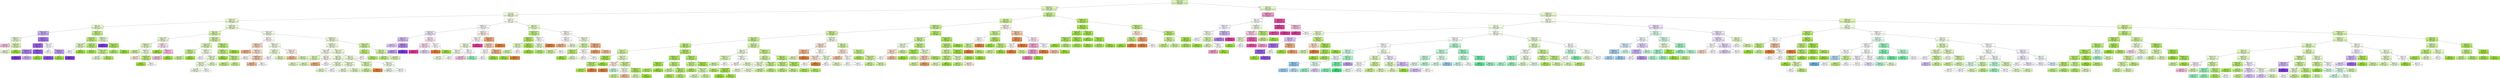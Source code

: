 digraph Tree {
node [shape=box, style="filled", color="black"] ;
0 [label="sdComm <= 0.65\ngini = 0.697\nsamples = 7849\nvalue = [1413, 3833, 964, 272, 789, 578]\nclass = BIM*", fillcolor="#daf5b5"] ;
1 [label="graphDepth <= 9.0\ngini = 0.562\nsamples = 3399\nvalue = [1103, 1951, 36, 66, 123, 120]\nclass = BIM*", fillcolor="#dbf5b6"] ;
0 -> 1 [labeldistance=2.5, labelangle=45, headlabel="True"] ;
2 [label="CCR <= 0.55\ngini = 0.633\nsamples = 2003\nvalue = [709, 969, 28, 66, 123, 108]\nclass = BIM*", fillcolor="#ebfad7"] ;
1 -> 2 ;
3 [label="sdComp <= 0.02\ngini = 0.577\nsamples = 1502\nvalue = [556, 798, 0, 46, 74, 28]\nclass = BIM*", fillcolor="#e6f8cc"] ;
2 -> 3 ;
4 [label="nbproc <= 4.5\ngini = 0.64\nsamples = 222\nvalue = [34, 110, 0, 0, 66, 12]\nclass = BIM*", fillcolor="#e3f8c7"] ;
3 -> 4 ;
5 [label="sdComm <= 0.02\ngini = 0.609\nsamples = 96\nvalue = [12, 22, 0, 0, 54, 8]\nclass = DL", fillcolor="#c9a9f4"] ;
4 -> 5 ;
6 [label="graphDepth <= 3.5\ngini = 0.611\nsamples = 24\nvalue = [8, 12, 0, 0, 0, 4]\nclass = BIM*", fillcolor="#e6f8ce"] ;
5 -> 6 ;
7 [label="gini = 0.625\nsamples = 8\nvalue = [2, 2, 0, 0, 0, 4]\nclass = GDL", fillcolor="#f6bdde"] ;
6 -> 7 ;
8 [label="graphSize <= 22.5\ngini = 0.469\nsamples = 16\nvalue = [6, 10, 0, 0, 0, 0]\nclass = BIM*", fillcolor="#d8f5b0"] ;
6 -> 8 ;
9 [label="gini = 0.49\nsamples = 14\nvalue = [6, 8, 0, 0, 0, 0]\nclass = BIM*", fillcolor="#e6f8ce"] ;
8 -> 9 ;
10 [label="gini = 0.0\nsamples = 2\nvalue = [0, 2, 0, 0, 0, 0]\nclass = BIM*", fillcolor="#9de539"] ;
8 -> 10 ;
11 [label="graphSize <= 22.5\ngini = 0.412\nsamples = 72\nvalue = [4, 10, 0, 0, 54, 4]\nclass = DL", fillcolor="#a672ed"] ;
5 -> 11 ;
12 [label="sdComm <= 0.065\ngini = 0.335\nsamples = 62\nvalue = [2, 6, 0, 0, 50, 4]\nclass = DL", fillcolor="#9c63eb"] ;
11 -> 12 ;
13 [label="graphDepth <= 3.5\ngini = 0.46\nsamples = 20\nvalue = [2, 0, 0, 0, 14, 4]\nclass = DL", fillcolor="#b083ef"] ;
12 -> 13 ;
14 [label="gini = 0.0\nsamples = 6\nvalue = [0, 0, 0, 0, 6, 0]\nclass = DL", fillcolor="#8139e5"] ;
13 -> 14 ;
15 [label="gini = 0.571\nsamples = 14\nvalue = [2, 0, 0, 0, 8, 4]\nclass = DL", fillcolor="#cdb0f5"] ;
13 -> 15 ;
16 [label="graphDepth <= 3.5\ngini = 0.245\nsamples = 42\nvalue = [0, 6, 0, 0, 36, 0]\nclass = DL", fillcolor="#965ae9"] ;
12 -> 16 ;
17 [label="gini = 0.0\nsamples = 2\nvalue = [0, 2, 0, 0, 0, 0]\nclass = BIM*", fillcolor="#9de539"] ;
16 -> 17 ;
18 [label="gini = 0.18\nsamples = 40\nvalue = [0, 4, 0, 0, 36, 0]\nclass = DL", fillcolor="#8f4fe8"] ;
16 -> 18 ;
19 [label="sdComm <= 0.065\ngini = 0.64\nsamples = 10\nvalue = [2, 4, 0, 0, 4, 0]\nclass = BIM*", fillcolor="#ffffff"] ;
11 -> 19 ;
20 [label="gini = 0.5\nsamples = 4\nvalue = [2, 2, 0, 0, 0, 0]\nclass = eft", fillcolor="#ffffff"] ;
19 -> 20 ;
21 [label="graphDepth <= 6.5\ngini = 0.444\nsamples = 6\nvalue = [0, 2, 0, 0, 4, 0]\nclass = DL", fillcolor="#c09cf2"] ;
19 -> 21 ;
22 [label="gini = 0.0\nsamples = 2\nvalue = [0, 2, 0, 0, 0, 0]\nclass = BIM*", fillcolor="#9de539"] ;
21 -> 22 ;
23 [label="gini = 0.0\nsamples = 4\nvalue = [0, 0, 0, 0, 4, 0]\nclass = DL", fillcolor="#8139e5"] ;
21 -> 23 ;
24 [label="graphSize <= 22.5\ngini = 0.472\nsamples = 126\nvalue = [22, 88, 0, 0, 12, 4]\nclass = BIM*", fillcolor="#c1ee81"] ;
4 -> 24 ;
25 [label="graphDepth <= 3.5\ngini = 0.426\nsamples = 104\nvalue = [20, 76, 0, 0, 4, 4]\nclass = BIM*", fillcolor="#beee7b"] ;
24 -> 25 ;
26 [label="sdComm <= 0.065\ngini = 0.625\nsamples = 16\nvalue = [0, 8, 0, 0, 4, 4]\nclass = BIM*", fillcolor="#def6bd"] ;
25 -> 26 ;
27 [label="gini = 0.5\nsamples = 8\nvalue = [0, 0, 0, 0, 4, 4]\nclass = DL", fillcolor="#ffffff"] ;
26 -> 27 ;
28 [label="gini = 0.0\nsamples = 8\nvalue = [0, 8, 0, 0, 0, 0]\nclass = BIM*", fillcolor="#9de539"] ;
26 -> 28 ;
29 [label="sdComm <= 0.02\ngini = 0.351\nsamples = 88\nvalue = [20, 68, 0, 0, 0, 0]\nclass = BIM*", fillcolor="#baed73"] ;
25 -> 29 ;
30 [label="gini = 0.198\nsamples = 36\nvalue = [4, 32, 0, 0, 0, 0]\nclass = BIM*", fillcolor="#a9e852"] ;
29 -> 30 ;
31 [label="sdComm <= 0.065\ngini = 0.426\nsamples = 52\nvalue = [16, 36, 0, 0, 0, 0]\nclass = BIM*", fillcolor="#c9f191"] ;
29 -> 31 ;
32 [label="gini = 0.49\nsamples = 28\nvalue = [12, 16, 0, 0, 0, 0]\nclass = BIM*", fillcolor="#e6f8ce"] ;
31 -> 32 ;
33 [label="gini = 0.278\nsamples = 24\nvalue = [4, 20, 0, 0, 0, 0]\nclass = BIM*", fillcolor="#b1ea61"] ;
31 -> 33 ;
34 [label="graphDepth <= 6.5\ngini = 0.562\nsamples = 22\nvalue = [2, 12, 0, 0, 8, 0]\nclass = BIM*", fillcolor="#e3f8c6"] ;
24 -> 34 ;
35 [label="gini = 0.0\nsamples = 8\nvalue = [0, 0, 0, 0, 8, 0]\nclass = DL", fillcolor="#8139e5"] ;
34 -> 35 ;
36 [label="sdComm <= 0.055\ngini = 0.245\nsamples = 14\nvalue = [2, 12, 0, 0, 0, 0]\nclass = BIM*", fillcolor="#ade95a"] ;
34 -> 36 ;
37 [label="gini = 0.32\nsamples = 10\nvalue = [2, 8, 0, 0, 0, 0]\nclass = BIM*", fillcolor="#b6ec6a"] ;
36 -> 37 ;
38 [label="gini = 0.0\nsamples = 4\nvalue = [0, 4, 0, 0, 0, 0]\nclass = BIM*", fillcolor="#9de539"] ;
36 -> 38 ;
39 [label="sdComp <= 0.065\ngini = 0.543\nsamples = 1280\nvalue = [522, 688, 0, 46, 8, 16]\nclass = BIM*", fillcolor="#eaf9d4"] ;
3 -> 39 ;
40 [label="nbproc <= 4.5\ngini = 0.535\nsamples = 304\nvalue = [94, 184, 0, 2, 8, 16]\nclass = BIM*", fillcolor="#d5f4aa"] ;
39 -> 40 ;
41 [label="sdComm <= 0.065\ngini = 0.715\nsamples = 72\nvalue = [16, 30, 0, 2, 8, 16]\nclass = BIM*", fillcolor="#e6f8ce"] ;
40 -> 41 ;
42 [label="graphDepth <= 3.5\ngini = 0.539\nsamples = 32\nvalue = [12, 18, 0, 2, 0, 0]\nclass = BIM*", fillcolor="#e2f7c4"] ;
41 -> 42 ;
43 [label="gini = 0.444\nsamples = 6\nvalue = [0, 4, 0, 2, 0, 0]\nclass = BIM*", fillcolor="#cef29c"] ;
42 -> 43 ;
44 [label="graphSize <= 22.5\ngini = 0.497\nsamples = 26\nvalue = [12, 14, 0, 0, 0, 0]\nclass = BIM*", fillcolor="#f1fbe3"] ;
42 -> 44 ;
45 [label="gini = 0.494\nsamples = 18\nvalue = [10, 8, 0, 0, 0, 0]\nclass = eft", fillcolor="#fae6d7"] ;
44 -> 45 ;
46 [label="graphSize <= 40.0\ngini = 0.375\nsamples = 8\nvalue = [2, 6, 0, 0, 0, 0]\nclass = BIM*", fillcolor="#beee7b"] ;
44 -> 46 ;
47 [label="gini = 0.0\nsamples = 4\nvalue = [0, 4, 0, 0, 0, 0]\nclass = BIM*", fillcolor="#9de539"] ;
46 -> 47 ;
48 [label="gini = 0.5\nsamples = 4\nvalue = [2, 2, 0, 0, 0, 0]\nclass = eft", fillcolor="#ffffff"] ;
46 -> 48 ;
49 [label="graphDepth <= 3.5\ngini = 0.7\nsamples = 40\nvalue = [4, 12, 0, 0, 8, 16]\nclass = GDL", fillcolor="#fbe3f1"] ;
41 -> 49 ;
50 [label="gini = 0.0\nsamples = 6\nvalue = [0, 6, 0, 0, 0, 0]\nclass = BIM*", fillcolor="#9de539"] ;
49 -> 50 ;
51 [label="graphSize <= 32.5\ngini = 0.678\nsamples = 34\nvalue = [4, 6, 0, 0, 8, 16]\nclass = GDL", fillcolor="#f7c2e1"] ;
49 -> 51 ;
52 [label="gini = 0.656\nsamples = 32\nvalue = [4, 4, 0, 0, 8, 16]\nclass = GDL", fillcolor="#f6bdde"] ;
51 -> 52 ;
53 [label="gini = 0.0\nsamples = 2\nvalue = [0, 2, 0, 0, 0, 0]\nclass = BIM*", fillcolor="#9de539"] ;
51 -> 53 ;
54 [label="sdComm <= 0.065\ngini = 0.446\nsamples = 232\nvalue = [78, 154, 0, 0, 0, 0]\nclass = BIM*", fillcolor="#cff29d"] ;
40 -> 54 ;
55 [label="sdComm <= 0.02\ngini = 0.472\nsamples = 162\nvalue = [62, 100, 0, 0, 0, 0]\nclass = BIM*", fillcolor="#daf5b4"] ;
54 -> 55 ;
56 [label="graphDepth <= 6.5\ngini = 0.434\nsamples = 88\nvalue = [28, 60, 0, 0, 0, 0]\nclass = BIM*", fillcolor="#cbf195"] ;
55 -> 56 ;
57 [label="gini = 0.444\nsamples = 84\nvalue = [28, 56, 0, 0, 0, 0]\nclass = BIM*", fillcolor="#cef29c"] ;
56 -> 57 ;
58 [label="gini = 0.0\nsamples = 4\nvalue = [0, 4, 0, 0, 0, 0]\nclass = BIM*", fillcolor="#9de539"] ;
56 -> 58 ;
59 [label="graphDepth <= 3.5\ngini = 0.497\nsamples = 74\nvalue = [34, 40, 0, 0, 0, 0]\nclass = BIM*", fillcolor="#f0fbe1"] ;
55 -> 59 ;
60 [label="gini = 0.5\nsamples = 16\nvalue = [8, 8, 0, 0, 0, 0]\nclass = eft", fillcolor="#ffffff"] ;
59 -> 60 ;
61 [label="graphSize <= 40.0\ngini = 0.495\nsamples = 58\nvalue = [26, 32, 0, 0, 0, 0]\nclass = BIM*", fillcolor="#edfada"] ;
59 -> 61 ;
62 [label="graphSize <= 22.5\ngini = 0.496\nsamples = 44\nvalue = [20, 24, 0, 0, 0, 0]\nclass = BIM*", fillcolor="#effbde"] ;
61 -> 62 ;
63 [label="gini = 0.494\nsamples = 36\nvalue = [16, 20, 0, 0, 0, 0]\nclass = BIM*", fillcolor="#ebfad7"] ;
62 -> 63 ;
64 [label="gini = 0.5\nsamples = 8\nvalue = [4, 4, 0, 0, 0, 0]\nclass = eft", fillcolor="#ffffff"] ;
62 -> 64 ;
65 [label="gini = 0.49\nsamples = 14\nvalue = [6, 8, 0, 0, 0, 0]\nclass = BIM*", fillcolor="#e6f8ce"] ;
61 -> 65 ;
66 [label="graphSize <= 40.0\ngini = 0.353\nsamples = 70\nvalue = [16, 54, 0, 0, 0, 0]\nclass = BIM*", fillcolor="#baed74"] ;
54 -> 66 ;
67 [label="graphDepth <= 3.5\ngini = 0.391\nsamples = 60\nvalue = [16, 44, 0, 0, 0, 0]\nclass = BIM*", fillcolor="#c1ee81"] ;
66 -> 67 ;
68 [label="gini = 0.0\nsamples = 4\nvalue = [0, 4, 0, 0, 0, 0]\nclass = BIM*", fillcolor="#9de539"] ;
67 -> 68 ;
69 [label="graphSize <= 22.5\ngini = 0.408\nsamples = 56\nvalue = [16, 40, 0, 0, 0, 0]\nclass = BIM*", fillcolor="#c4ef88"] ;
67 -> 69 ;
70 [label="gini = 0.397\nsamples = 44\nvalue = [12, 32, 0, 0, 0, 0]\nclass = BIM*", fillcolor="#c2ef83"] ;
69 -> 70 ;
71 [label="gini = 0.444\nsamples = 12\nvalue = [4, 8, 0, 0, 0, 0]\nclass = BIM*", fillcolor="#cef29c"] ;
69 -> 71 ;
72 [label="gini = 0.0\nsamples = 10\nvalue = [0, 10, 0, 0, 0, 0]\nclass = BIM*", fillcolor="#9de539"] ;
66 -> 72 ;
73 [label="sdComm <= 0.02\ngini = 0.539\nsamples = 976\nvalue = [428, 504, 0, 44, 0, 0]\nclass = BIM*", fillcolor="#f1fbe4"] ;
39 -> 73 ;
74 [label="nbproc <= 4.5\ngini = 0.511\nsamples = 340\nvalue = [172, 164, 0, 4, 0, 0]\nclass = eft", fillcolor="#fef9f6"] ;
73 -> 74 ;
75 [label="graphDepth <= 3.5\ngini = 0.511\nsamples = 116\nvalue = [68, 44, 0, 4, 0, 0]\nclass = eft", fillcolor="#f6d5bd"] ;
74 -> 75 ;
76 [label="gini = 0.408\nsamples = 28\nvalue = [20, 8, 0, 0, 0, 0]\nclass = eft", fillcolor="#efb388"] ;
75 -> 76 ;
77 [label="graphSize <= 22.5\ngini = 0.533\nsamples = 88\nvalue = [48, 36, 0, 4, 0, 0]\nclass = eft", fillcolor="#f9e2d1"] ;
75 -> 77 ;
78 [label="gini = 0.57\nsamples = 50\nvalue = [24, 22, 0, 4, 0, 0]\nclass = eft", fillcolor="#fdf6f1"] ;
77 -> 78 ;
79 [label="graphDepth <= 6.5\ngini = 0.465\nsamples = 38\nvalue = [24, 14, 0, 0, 0, 0]\nclass = eft", fillcolor="#f4caac"] ;
77 -> 79 ;
80 [label="gini = 0.426\nsamples = 26\nvalue = [18, 8, 0, 0, 0, 0]\nclass = eft", fillcolor="#f1b991"] ;
79 -> 80 ;
81 [label="gini = 0.5\nsamples = 12\nvalue = [6, 6, 0, 0, 0, 0]\nclass = eft", fillcolor="#ffffff"] ;
79 -> 81 ;
82 [label="graphSize <= 22.5\ngini = 0.497\nsamples = 224\nvalue = [104, 120, 0, 0, 0, 0]\nclass = BIM*", fillcolor="#f2fce5"] ;
74 -> 82 ;
83 [label="graphDepth <= 3.5\ngini = 0.493\nsamples = 172\nvalue = [76, 96, 0, 0, 0, 0]\nclass = BIM*", fillcolor="#ebfad6"] ;
82 -> 83 ;
84 [label="gini = 0.5\nsamples = 80\nvalue = [40, 40, 0, 0, 0, 0]\nclass = eft", fillcolor="#ffffff"] ;
83 -> 84 ;
85 [label="gini = 0.476\nsamples = 92\nvalue = [36, 56, 0, 0, 0, 0]\nclass = BIM*", fillcolor="#dcf6b8"] ;
83 -> 85 ;
86 [label="graphSize <= 40.0\ngini = 0.497\nsamples = 52\nvalue = [28, 24, 0, 0, 0, 0]\nclass = eft", fillcolor="#fbede3"] ;
82 -> 86 ;
87 [label="gini = 0.426\nsamples = 26\nvalue = [18, 8, 0, 0, 0, 0]\nclass = eft", fillcolor="#f1b991"] ;
86 -> 87 ;
88 [label="gini = 0.473\nsamples = 26\nvalue = [10, 16, 0, 0, 0, 0]\nclass = BIM*", fillcolor="#daf5b5"] ;
86 -> 88 ;
89 [label="graphDepth <= 6.5\ngini = 0.548\nsamples = 636\nvalue = [256, 340, 0, 40, 0, 0]\nclass = BIM*", fillcolor="#e9f9d3"] ;
73 -> 89 ;
90 [label="graphDepth <= 3.5\ngini = 0.558\nsamples = 566\nvalue = [234, 292, 0, 40, 0, 0]\nclass = BIM*", fillcolor="#eefadc"] ;
89 -> 90 ;
91 [label="sdComm <= 0.065\ngini = 0.499\nsamples = 156\nvalue = [74, 82, 0, 0, 0, 0]\nclass = BIM*", fillcolor="#f5fcec"] ;
90 -> 91 ;
92 [label="nbproc <= 4.5\ngini = 0.48\nsamples = 60\nvalue = [24, 36, 0, 0, 0, 0]\nclass = BIM*", fillcolor="#def6bd"] ;
91 -> 92 ;
93 [label="gini = 0.48\nsamples = 10\nvalue = [4, 6, 0, 0, 0, 0]\nclass = BIM*", fillcolor="#def6bd"] ;
92 -> 93 ;
94 [label="gini = 0.48\nsamples = 50\nvalue = [20, 30, 0, 0, 0, 0]\nclass = BIM*", fillcolor="#def6bd"] ;
92 -> 94 ;
95 [label="nbproc <= 4.5\ngini = 0.499\nsamples = 96\nvalue = [50, 46, 0, 0, 0, 0]\nclass = eft", fillcolor="#fdf5ef"] ;
91 -> 95 ;
96 [label="gini = 0.375\nsamples = 8\nvalue = [6, 2, 0, 0, 0, 0]\nclass = eft", fillcolor="#eeab7b"] ;
95 -> 96 ;
97 [label="gini = 0.5\nsamples = 88\nvalue = [44, 44, 0, 0, 0, 0]\nclass = eft", fillcolor="#ffffff"] ;
95 -> 97 ;
98 [label="sdComm <= 0.065\ngini = 0.576\nsamples = 410\nvalue = [160, 210, 0, 40, 0, 0]\nclass = BIM*", fillcolor="#ebfad7"] ;
90 -> 98 ;
99 [label="nbproc <= 4.5\ngini = 0.529\nsamples = 202\nvalue = [84, 110, 0, 8, 0, 0]\nclass = BIM*", fillcolor="#e9f9d3"] ;
98 -> 99 ;
100 [label="graphSize <= 22.5\ngini = 0.493\nsamples = 68\nvalue = [30, 38, 0, 0, 0, 0]\nclass = BIM*", fillcolor="#eafad5"] ;
99 -> 100 ;
101 [label="gini = 0.49\nsamples = 56\nvalue = [24, 32, 0, 0, 0, 0]\nclass = BIM*", fillcolor="#e6f8ce"] ;
100 -> 101 ;
102 [label="gini = 0.5\nsamples = 12\nvalue = [6, 6, 0, 0, 0, 0]\nclass = eft", fillcolor="#ffffff"] ;
100 -> 102 ;
103 [label="graphSize <= 22.5\ngini = 0.545\nsamples = 134\nvalue = [54, 72, 0, 8, 0, 0]\nclass = BIM*", fillcolor="#e9f9d2"] ;
99 -> 103 ;
104 [label="gini = 0.571\nsamples = 90\nvalue = [36, 46, 0, 8, 0, 0]\nclass = BIM*", fillcolor="#edfada"] ;
103 -> 104 ;
105 [label="gini = 0.483\nsamples = 44\nvalue = [18, 26, 0, 0, 0, 0]\nclass = BIM*", fillcolor="#e1f7c2"] ;
103 -> 105 ;
106 [label="nbproc <= 4.5\ngini = 0.612\nsamples = 208\nvalue = [76, 100, 0, 32, 0, 0]\nclass = BIM*", fillcolor="#edfadb"] ;
98 -> 106 ;
107 [label="graphSize <= 22.5\ngini = 0.54\nsamples = 40\nvalue = [12, 24, 0, 4, 0, 0]\nclass = BIM*", fillcolor="#d5f4aa"] ;
106 -> 107 ;
108 [label="gini = 0.521\nsamples = 38\nvalue = [10, 24, 0, 4, 0, 0]\nclass = BIM*", fillcolor="#cef29c"] ;
107 -> 108 ;
109 [label="gini = 0.0\nsamples = 2\nvalue = [2, 0, 0, 0, 0, 0]\nclass = eft", fillcolor="#e58139"] ;
107 -> 109 ;
110 [label="graphSize <= 22.5\ngini = 0.622\nsamples = 168\nvalue = [64, 76, 0, 28, 0, 0]\nclass = BIM*", fillcolor="#f4fce8"] ;
106 -> 110 ;
111 [label="gini = 0.628\nsamples = 132\nvalue = [48, 60, 0, 24, 0, 0]\nclass = BIM*", fillcolor="#f1fbe3"] ;
110 -> 111 ;
112 [label="gini = 0.593\nsamples = 36\nvalue = [16, 16, 0, 4, 0, 0]\nclass = eft", fillcolor="#ffffff"] ;
110 -> 112 ;
113 [label="sdComm <= 0.065\ngini = 0.431\nsamples = 70\nvalue = [22, 48, 0, 0, 0, 0]\nclass = BIM*", fillcolor="#caf194"] ;
89 -> 113 ;
114 [label="nbproc <= 4.5\ngini = 0.375\nsamples = 24\nvalue = [6, 18, 0, 0, 0, 0]\nclass = BIM*", fillcolor="#beee7b"] ;
113 -> 114 ;
115 [label="gini = 0.5\nsamples = 4\nvalue = [2, 2, 0, 0, 0, 0]\nclass = eft", fillcolor="#ffffff"] ;
114 -> 115 ;
116 [label="gini = 0.32\nsamples = 20\nvalue = [4, 16, 0, 0, 0, 0]\nclass = BIM*", fillcolor="#b6ec6a"] ;
114 -> 116 ;
117 [label="nbproc <= 4.5\ngini = 0.454\nsamples = 46\nvalue = [16, 30, 0, 0, 0, 0]\nclass = BIM*", fillcolor="#d1f3a3"] ;
113 -> 117 ;
118 [label="gini = 0.408\nsamples = 14\nvalue = [4, 10, 0, 0, 0, 0]\nclass = BIM*", fillcolor="#c4ef88"] ;
117 -> 118 ;
119 [label="gini = 0.469\nsamples = 32\nvalue = [12, 20, 0, 0, 0, 0]\nclass = BIM*", fillcolor="#d8f5b0"] ;
117 -> 119 ;
120 [label="sdComp <= 0.65\ngini = 0.75\nsamples = 501\nvalue = [153, 171, 28, 20, 49, 80]\nclass = BIM*", fillcolor="#fafef5"] ;
2 -> 120 ;
121 [label="graphDepth <= 3.5\ngini = 0.779\nsamples = 289\nvalue = [76, 56, 28, 0, 49, 80]\nclass = GDL", fillcolor="#fffbfd"] ;
120 -> 121 ;
122 [label="sdComp <= 0.2\ngini = 0.613\nsamples = 103\nvalue = [8, 6, 0, 0, 49, 40]\nclass = DL", fillcolor="#ede3fb"] ;
121 -> 122 ;
123 [label="sdComm <= 0.2\ngini = 0.537\nsamples = 57\nvalue = [4, 0, 0, 0, 33, 20]\nclass = DL", fillcolor="#d3b9f6"] ;
122 -> 123 ;
124 [label="gini = 0.525\nsamples = 50\nvalue = [2, 0, 0, 0, 28, 20]\nclass = DL", fillcolor="#ddcaf8"] ;
123 -> 124 ;
125 [label="nbproc <= 4.5\ngini = 0.408\nsamples = 7\nvalue = [2, 0, 0, 0, 5, 0]\nclass = DL", fillcolor="#b388ef"] ;
123 -> 125 ;
126 [label="gini = 0.444\nsamples = 6\nvalue = [2, 0, 0, 0, 4, 0]\nclass = DL", fillcolor="#c09cf2"] ;
125 -> 126 ;
127 [label="gini = 0.0\nsamples = 1\nvalue = [0, 0, 0, 0, 1, 0]\nclass = DL", fillcolor="#8139e5"] ;
125 -> 127 ;
128 [label="nbproc <= 4.5\ngini = 0.665\nsamples = 46\nvalue = [4, 6, 0, 0, 16, 20]\nclass = GDL", fillcolor="#fce5f2"] ;
122 -> 128 ;
129 [label="sdComm <= 0.2\ngini = 0.543\nsamples = 38\nvalue = [0, 2, 0, 0, 16, 20]\nclass = GDL", fillcolor="#fadbed"] ;
128 -> 129 ;
130 [label="gini = 0.0\nsamples = 8\nvalue = [0, 0, 0, 0, 0, 8]\nclass = GDL", fillcolor="#e5399d"] ;
129 -> 130 ;
131 [label="gini = 0.551\nsamples = 30\nvalue = [0, 2, 0, 0, 16, 12]\nclass = DL", fillcolor="#e3d3f9"] ;
129 -> 131 ;
132 [label="sdComm <= 0.2\ngini = 0.5\nsamples = 8\nvalue = [4, 4, 0, 0, 0, 0]\nclass = eft", fillcolor="#ffffff"] ;
128 -> 132 ;
133 [label="gini = 0.0\nsamples = 4\nvalue = [4, 0, 0, 0, 0, 0]\nclass = eft", fillcolor="#e58139"] ;
132 -> 133 ;
134 [label="gini = 0.0\nsamples = 4\nvalue = [0, 4, 0, 0, 0, 0]\nclass = BIM*", fillcolor="#9de539"] ;
132 -> 134 ;
135 [label="nbproc <= 4.5\ngini = 0.725\nsamples = 186\nvalue = [68, 50, 28, 0, 0, 40]\nclass = eft", fillcolor="#fceee5"] ;
121 -> 135 ;
136 [label="graphSize <= 22.5\ngini = 0.731\nsamples = 130\nvalue = [28, 42, 20, 0, 0, 40]\nclass = BIM*", fillcolor="#fdfefb"] ;
135 -> 136 ;
137 [label="sdComm <= 0.2\ngini = 0.723\nsamples = 110\nvalue = [28, 42, 20, 0, 0, 20]\nclass = BIM*", fillcolor="#eefbdd"] ;
136 -> 137 ;
138 [label="sdComp <= 0.2\ngini = 0.499\nsamples = 42\nvalue = [20, 22, 0, 0, 0, 0]\nclass = BIM*", fillcolor="#f6fded"] ;
137 -> 138 ;
139 [label="gini = 0.497\nsamples = 26\nvalue = [12, 14, 0, 0, 0, 0]\nclass = BIM*", fillcolor="#f1fbe3"] ;
138 -> 139 ;
140 [label="gini = 0.5\nsamples = 16\nvalue = [8, 8, 0, 0, 0, 0]\nclass = eft", fillcolor="#ffffff"] ;
138 -> 140 ;
141 [label="sdComp <= 0.2\ngini = 0.727\nsamples = 68\nvalue = [8, 20, 20, 0, 0, 20]\nclass = BIM*", fillcolor="#ffffff"] ;
137 -> 141 ;
142 [label="gini = 0.568\nsamples = 36\nvalue = [4, 12, 0, 0, 0, 20]\nclass = GDL", fillcolor="#f6bdde"] ;
141 -> 142 ;
143 [label="gini = 0.531\nsamples = 32\nvalue = [4, 8, 20, 0, 0, 0]\nclass = OLB", fillcolor="#9cf2c0"] ;
141 -> 143 ;
144 [label="gini = 0.0\nsamples = 20\nvalue = [0, 0, 0, 0, 0, 20]\nclass = GDL", fillcolor="#e5399d"] ;
136 -> 144 ;
145 [label="graphSize <= 22.5\ngini = 0.449\nsamples = 56\nvalue = [40, 8, 8, 0, 0, 0]\nclass = eft", fillcolor="#eeab7b"] ;
135 -> 145 ;
146 [label="sdComm <= 0.2\ngini = 0.609\nsamples = 34\nvalue = [18, 8, 8, 0, 0, 0]\nclass = eft", fillcolor="#f5cfb3"] ;
145 -> 146 ;
147 [label="sdComp <= 0.2\ngini = 0.64\nsamples = 20\nvalue = [8, 4, 8, 0, 0, 0]\nclass = eft", fillcolor="#ffffff"] ;
146 -> 147 ;
148 [label="gini = 0.5\nsamples = 16\nvalue = [8, 0, 8, 0, 0, 0]\nclass = eft", fillcolor="#ffffff"] ;
147 -> 148 ;
149 [label="gini = 0.0\nsamples = 4\nvalue = [0, 4, 0, 0, 0, 0]\nclass = BIM*", fillcolor="#9de539"] ;
147 -> 149 ;
150 [label="sdComp <= 0.2\ngini = 0.408\nsamples = 14\nvalue = [10, 4, 0, 0, 0, 0]\nclass = eft", fillcolor="#efb388"] ;
146 -> 150 ;
151 [label="gini = 0.0\nsamples = 4\nvalue = [0, 4, 0, 0, 0, 0]\nclass = BIM*", fillcolor="#9de539"] ;
150 -> 151 ;
152 [label="gini = 0.0\nsamples = 10\nvalue = [10, 0, 0, 0, 0, 0]\nclass = eft", fillcolor="#e58139"] ;
150 -> 152 ;
153 [label="gini = 0.0\nsamples = 22\nvalue = [22, 0, 0, 0, 0, 0]\nclass = eft", fillcolor="#e58139"] ;
145 -> 153 ;
154 [label="nbproc <= 4.5\ngini = 0.565\nsamples = 212\nvalue = [77, 115, 0, 20, 0, 0]\nclass = BIM*", fillcolor="#e3f8c7"] ;
120 -> 154 ;
155 [label="graphSize <= 22.5\ngini = 0.375\nsamples = 68\nvalue = [17, 51, 0, 0, 0, 0]\nclass = BIM*", fillcolor="#beee7b"] ;
154 -> 155 ;
156 [label="graphDepth <= 3.5\ngini = 0.286\nsamples = 52\nvalue = [9, 43, 0, 0, 0, 0]\nclass = BIM*", fillcolor="#b2ea62"] ;
155 -> 156 ;
157 [label="sdComm <= 0.2\ngini = 0.486\nsamples = 12\nvalue = [5, 7, 0, 0, 0, 0]\nclass = BIM*", fillcolor="#e3f8c6"] ;
156 -> 157 ;
158 [label="gini = 0.469\nsamples = 8\nvalue = [3, 5, 0, 0, 0, 0]\nclass = BIM*", fillcolor="#d8f5b0"] ;
157 -> 158 ;
159 [label="gini = 0.5\nsamples = 4\nvalue = [2, 2, 0, 0, 0, 0]\nclass = eft", fillcolor="#ffffff"] ;
157 -> 159 ;
160 [label="sdComm <= 0.2\ngini = 0.18\nsamples = 40\nvalue = [4, 36, 0, 0, 0, 0]\nclass = BIM*", fillcolor="#a8e84f"] ;
156 -> 160 ;
161 [label="gini = 0.0\nsamples = 22\nvalue = [0, 22, 0, 0, 0, 0]\nclass = BIM*", fillcolor="#9de539"] ;
160 -> 161 ;
162 [label="gini = 0.346\nsamples = 18\nvalue = [4, 14, 0, 0, 0, 0]\nclass = BIM*", fillcolor="#b9ec72"] ;
160 -> 162 ;
163 [label="graphDepth <= 6.5\ngini = 0.5\nsamples = 16\nvalue = [8, 8, 0, 0, 0, 0]\nclass = eft", fillcolor="#ffffff"] ;
155 -> 163 ;
164 [label="sdComm <= 0.2\ngini = 0.49\nsamples = 14\nvalue = [6, 8, 0, 0, 0, 0]\nclass = BIM*", fillcolor="#e6f8ce"] ;
163 -> 164 ;
165 [label="gini = 0.444\nsamples = 6\nvalue = [2, 4, 0, 0, 0, 0]\nclass = BIM*", fillcolor="#cef29c"] ;
164 -> 165 ;
166 [label="gini = 0.5\nsamples = 8\nvalue = [4, 4, 0, 0, 0, 0]\nclass = eft", fillcolor="#ffffff"] ;
164 -> 166 ;
167 [label="gini = 0.0\nsamples = 2\nvalue = [2, 0, 0, 0, 0, 0]\nclass = eft", fillcolor="#e58139"] ;
163 -> 167 ;
168 [label="graphDepth <= 3.5\ngini = 0.61\nsamples = 144\nvalue = [60, 64, 0, 20, 0, 0]\nclass = BIM*", fillcolor="#fafef6"] ;
154 -> 168 ;
169 [label="sdComm <= 0.2\ngini = 0.66\nsamples = 74\nvalue = [28, 26, 0, 20, 0, 0]\nclass = eft", fillcolor="#fefaf7"] ;
168 -> 169 ;
170 [label="gini = 0.408\nsamples = 14\nvalue = [10, 0, 0, 4, 0, 0]\nclass = eft", fillcolor="#efb388"] ;
169 -> 170 ;
171 [label="gini = 0.651\nsamples = 60\nvalue = [18, 26, 0, 16, 0, 0]\nclass = BIM*", fillcolor="#ecfad9"] ;
169 -> 171 ;
172 [label="graphSize <= 40.0\ngini = 0.496\nsamples = 70\nvalue = [32, 38, 0, 0, 0, 0]\nclass = BIM*", fillcolor="#f0fbe0"] ;
168 -> 172 ;
173 [label="sdComm <= 0.2\ngini = 0.466\nsamples = 54\nvalue = [20, 34, 0, 0, 0, 0]\nclass = BIM*", fillcolor="#d7f4ad"] ;
172 -> 173 ;
174 [label="graphSize <= 22.5\ngini = 0.355\nsamples = 26\nvalue = [6, 20, 0, 0, 0, 0]\nclass = BIM*", fillcolor="#baed74"] ;
173 -> 174 ;
175 [label="gini = 0.0\nsamples = 12\nvalue = [0, 12, 0, 0, 0, 0]\nclass = BIM*", fillcolor="#9de539"] ;
174 -> 175 ;
176 [label="gini = 0.49\nsamples = 14\nvalue = [6, 8, 0, 0, 0, 0]\nclass = BIM*", fillcolor="#e6f8ce"] ;
174 -> 176 ;
177 [label="graphSize <= 22.5\ngini = 0.5\nsamples = 28\nvalue = [14, 14, 0, 0, 0, 0]\nclass = eft", fillcolor="#ffffff"] ;
173 -> 177 ;
178 [label="gini = 0.5\nsamples = 24\nvalue = [12, 12, 0, 0, 0, 0]\nclass = eft", fillcolor="#ffffff"] ;
177 -> 178 ;
179 [label="gini = 0.5\nsamples = 4\nvalue = [2, 2, 0, 0, 0, 0]\nclass = eft", fillcolor="#ffffff"] ;
177 -> 179 ;
180 [label="sdComm <= 0.2\ngini = 0.375\nsamples = 16\nvalue = [12, 4, 0, 0, 0, 0]\nclass = eft", fillcolor="#eeab7b"] ;
172 -> 180 ;
181 [label="gini = 0.32\nsamples = 10\nvalue = [8, 2, 0, 0, 0, 0]\nclass = eft", fillcolor="#eca06a"] ;
180 -> 181 ;
182 [label="gini = 0.444\nsamples = 6\nvalue = [4, 2, 0, 0, 0, 0]\nclass = eft", fillcolor="#f2c09c"] ;
180 -> 182 ;
183 [label="sdComp <= 0.65\ngini = 0.425\nsamples = 1396\nvalue = [394, 982, 8, 0, 0, 12]\nclass = BIM*", fillcolor="#c5f08b"] ;
1 -> 183 ;
184 [label="CCR <= 0.55\ngini = 0.444\nsamples = 1200\nvalue = [362, 818, 8, 0, 0, 12]\nclass = BIM*", fillcolor="#caf193"] ;
183 -> 184 ;
185 [label="graphDepth <= 25.5\ngini = 0.419\nsamples = 1098\nvalue = [314, 776, 8, 0, 0, 0]\nclass = BIM*", fillcolor="#c5f08a"] ;
184 -> 185 ;
186 [label="graphSize <= 75.0\ngini = 0.443\nsamples = 838\nvalue = [262, 568, 8, 0, 0, 0]\nclass = BIM*", fillcolor="#cbf196"] ;
185 -> 186 ;
187 [label="sdComp <= 0.065\ngini = 0.425\nsamples = 712\nvalue = [204, 500, 8, 0, 0, 0]\nclass = BIM*", fillcolor="#c6f08c"] ;
186 -> 187 ;
188 [label="nbproc <= 4.5\ngini = 0.376\nsamples = 364\nvalue = [80, 276, 8, 0, 0, 0]\nclass = BIM*", fillcolor="#bbed76"] ;
187 -> 188 ;
189 [label="sdComm <= 0.02\ngini = 0.5\nsamples = 112\nvalue = [32, 72, 8, 0, 0, 0]\nclass = BIM*", fillcolor="#cef29c"] ;
188 -> 189 ;
190 [label="sdComp <= 0.02\ngini = 0.208\nsamples = 34\nvalue = [4, 30, 0, 0, 0, 0]\nclass = BIM*", fillcolor="#aae853"] ;
189 -> 190 ;
191 [label="graphSize <= 40.0\ngini = 0.346\nsamples = 18\nvalue = [4, 14, 0, 0, 0, 0]\nclass = BIM*", fillcolor="#b9ec72"] ;
190 -> 191 ;
192 [label="gini = 0.219\nsamples = 16\nvalue = [2, 14, 0, 0, 0, 0]\nclass = BIM*", fillcolor="#abe955"] ;
191 -> 192 ;
193 [label="gini = 0.0\nsamples = 2\nvalue = [2, 0, 0, 0, 0, 0]\nclass = eft", fillcolor="#e58139"] ;
191 -> 193 ;
194 [label="gini = 0.0\nsamples = 16\nvalue = [0, 16, 0, 0, 0, 0]\nclass = BIM*", fillcolor="#9de539"] ;
190 -> 194 ;
195 [label="sdComp <= 0.02\ngini = 0.571\nsamples = 78\nvalue = [28, 42, 8, 0, 0, 0]\nclass = BIM*", fillcolor="#e4f8c8"] ;
189 -> 195 ;
196 [label="sdComm <= 0.065\ngini = 0.628\nsamples = 22\nvalue = [10, 4, 8, 0, 0, 0]\nclass = eft", fillcolor="#fbede3"] ;
195 -> 196 ;
197 [label="gini = 0.0\nsamples = 6\nvalue = [6, 0, 0, 0, 0, 0]\nclass = eft", fillcolor="#e58139"] ;
196 -> 197 ;
198 [label="gini = 0.625\nsamples = 16\nvalue = [4, 4, 8, 0, 0, 0]\nclass = OLB", fillcolor="#bdf6d5"] ;
196 -> 198 ;
199 [label="sdComm <= 0.065\ngini = 0.436\nsamples = 56\nvalue = [18, 38, 0, 0, 0, 0]\nclass = BIM*", fillcolor="#cbf197"] ;
195 -> 199 ;
200 [label="graphSize <= 40.0\ngini = 0.498\nsamples = 30\nvalue = [14, 16, 0, 0, 0, 0]\nclass = BIM*", fillcolor="#f3fce6"] ;
199 -> 200 ;
201 [label="gini = 0.444\nsamples = 18\nvalue = [6, 12, 0, 0, 0, 0]\nclass = BIM*", fillcolor="#cef29c"] ;
200 -> 201 ;
202 [label="gini = 0.444\nsamples = 12\nvalue = [8, 4, 0, 0, 0, 0]\nclass = eft", fillcolor="#f2c09c"] ;
200 -> 202 ;
203 [label="graphDepth <= 13.5\ngini = 0.26\nsamples = 26\nvalue = [4, 22, 0, 0, 0, 0]\nclass = BIM*", fillcolor="#afea5d"] ;
199 -> 203 ;
204 [label="gini = 0.48\nsamples = 10\nvalue = [4, 6, 0, 0, 0, 0]\nclass = BIM*", fillcolor="#def6bd"] ;
203 -> 204 ;
205 [label="gini = 0.0\nsamples = 16\nvalue = [0, 16, 0, 0, 0, 0]\nclass = BIM*", fillcolor="#9de539"] ;
203 -> 205 ;
206 [label="sdComp <= 0.02\ngini = 0.308\nsamples = 252\nvalue = [48, 204, 0, 0, 0, 0]\nclass = BIM*", fillcolor="#b4eb68"] ;
188 -> 206 ;
207 [label="graphDepth <= 13.5\ngini = 0.278\nsamples = 120\nvalue = [20, 100, 0, 0, 0, 0]\nclass = BIM*", fillcolor="#b1ea61"] ;
206 -> 207 ;
208 [label="sdComm <= 0.02\ngini = 0.133\nsamples = 56\nvalue = [4, 52, 0, 0, 0, 0]\nclass = BIM*", fillcolor="#a5e748"] ;
207 -> 208 ;
209 [label="gini = 0.278\nsamples = 24\nvalue = [4, 20, 0, 0, 0, 0]\nclass = BIM*", fillcolor="#b1ea61"] ;
208 -> 209 ;
210 [label="gini = 0.0\nsamples = 32\nvalue = [0, 32, 0, 0, 0, 0]\nclass = BIM*", fillcolor="#9de539"] ;
208 -> 210 ;
211 [label="sdComm <= 0.02\ngini = 0.375\nsamples = 64\nvalue = [16, 48, 0, 0, 0, 0]\nclass = BIM*", fillcolor="#beee7b"] ;
207 -> 211 ;
212 [label="gini = 0.444\nsamples = 24\nvalue = [8, 16, 0, 0, 0, 0]\nclass = BIM*", fillcolor="#cef29c"] ;
211 -> 212 ;
213 [label="sdComm <= 0.065\ngini = 0.32\nsamples = 40\nvalue = [8, 32, 0, 0, 0, 0]\nclass = BIM*", fillcolor="#b6ec6a"] ;
211 -> 213 ;
214 [label="gini = 0.278\nsamples = 24\nvalue = [4, 20, 0, 0, 0, 0]\nclass = BIM*", fillcolor="#b1ea61"] ;
213 -> 214 ;
215 [label="gini = 0.375\nsamples = 16\nvalue = [4, 12, 0, 0, 0, 0]\nclass = BIM*", fillcolor="#beee7b"] ;
213 -> 215 ;
216 [label="graphSize <= 40.0\ngini = 0.334\nsamples = 132\nvalue = [28, 104, 0, 0, 0, 0]\nclass = BIM*", fillcolor="#b7ec6e"] ;
206 -> 216 ;
217 [label="sdComm <= 0.02\ngini = 0.422\nsamples = 66\nvalue = [20, 46, 0, 0, 0, 0]\nclass = BIM*", fillcolor="#c8f08f"] ;
216 -> 217 ;
218 [label="gini = 0.278\nsamples = 24\nvalue = [4, 20, 0, 0, 0, 0]\nclass = BIM*", fillcolor="#b1ea61"] ;
217 -> 218 ;
219 [label="sdComm <= 0.065\ngini = 0.472\nsamples = 42\nvalue = [16, 26, 0, 0, 0, 0]\nclass = BIM*", fillcolor="#d9f5b3"] ;
217 -> 219 ;
220 [label="gini = 0.48\nsamples = 20\nvalue = [8, 12, 0, 0, 0, 0]\nclass = BIM*", fillcolor="#def6bd"] ;
219 -> 220 ;
221 [label="gini = 0.463\nsamples = 22\nvalue = [8, 14, 0, 0, 0, 0]\nclass = BIM*", fillcolor="#d5f4aa"] ;
219 -> 221 ;
222 [label="sdComm <= 0.02\ngini = 0.213\nsamples = 66\nvalue = [8, 58, 0, 0, 0, 0]\nclass = BIM*", fillcolor="#abe954"] ;
216 -> 222 ;
223 [label="gini = 0.32\nsamples = 20\nvalue = [4, 16, 0, 0, 0, 0]\nclass = BIM*", fillcolor="#b6ec6a"] ;
222 -> 223 ;
224 [label="sdComm <= 0.065\ngini = 0.159\nsamples = 46\nvalue = [4, 42, 0, 0, 0, 0]\nclass = BIM*", fillcolor="#a6e74c"] ;
222 -> 224 ;
225 [label="gini = 0.0\nsamples = 14\nvalue = [0, 14, 0, 0, 0, 0]\nclass = BIM*", fillcolor="#9de539"] ;
224 -> 225 ;
226 [label="gini = 0.219\nsamples = 32\nvalue = [4, 28, 0, 0, 0, 0]\nclass = BIM*", fillcolor="#abe955"] ;
224 -> 226 ;
227 [label="sdComm <= 0.02\ngini = 0.459\nsamples = 348\nvalue = [124, 224, 0, 0, 0, 0]\nclass = BIM*", fillcolor="#d3f3a7"] ;
187 -> 227 ;
228 [label="nbproc <= 4.5\ngini = 0.495\nsamples = 138\nvalue = [62, 76, 0, 0, 0, 0]\nclass = BIM*", fillcolor="#edfadb"] ;
227 -> 228 ;
229 [label="graphDepth <= 13.5\ngini = 0.477\nsamples = 56\nvalue = [22, 34, 0, 0, 0, 0]\nclass = BIM*", fillcolor="#dcf6b9"] ;
228 -> 229 ;
230 [label="gini = 0.463\nsamples = 44\nvalue = [16, 28, 0, 0, 0, 0]\nclass = BIM*", fillcolor="#d5f4aa"] ;
229 -> 230 ;
231 [label="gini = 0.5\nsamples = 12\nvalue = [6, 6, 0, 0, 0, 0]\nclass = eft", fillcolor="#ffffff"] ;
229 -> 231 ;
232 [label="graphDepth <= 13.5\ngini = 0.5\nsamples = 82\nvalue = [40, 42, 0, 0, 0, 0]\nclass = BIM*", fillcolor="#fafef6"] ;
228 -> 232 ;
233 [label="gini = 0.499\nsamples = 58\nvalue = [30, 28, 0, 0, 0, 0]\nclass = eft", fillcolor="#fdf7f2"] ;
232 -> 233 ;
234 [label="gini = 0.486\nsamples = 24\nvalue = [10, 14, 0, 0, 0, 0]\nclass = BIM*", fillcolor="#e3f8c6"] ;
232 -> 234 ;
235 [label="graphDepth <= 13.5\ngini = 0.416\nsamples = 210\nvalue = [62, 148, 0, 0, 0, 0]\nclass = BIM*", fillcolor="#c6f08c"] ;
227 -> 235 ;
236 [label="nbproc <= 4.5\ngini = 0.451\nsamples = 128\nvalue = [44, 84, 0, 0, 0, 0]\nclass = BIM*", fillcolor="#d0f3a1"] ;
235 -> 236 ;
237 [label="sdComm <= 0.065\ngini = 0.494\nsamples = 36\nvalue = [16, 20, 0, 0, 0, 0]\nclass = BIM*", fillcolor="#ebfad7"] ;
236 -> 237 ;
238 [label="gini = 0.494\nsamples = 18\nvalue = [8, 10, 0, 0, 0, 0]\nclass = BIM*", fillcolor="#ebfad7"] ;
237 -> 238 ;
239 [label="gini = 0.494\nsamples = 18\nvalue = [8, 10, 0, 0, 0, 0]\nclass = BIM*", fillcolor="#ebfad7"] ;
237 -> 239 ;
240 [label="sdComm <= 0.065\ngini = 0.423\nsamples = 92\nvalue = [28, 64, 0, 0, 0, 0]\nclass = BIM*", fillcolor="#c8f090"] ;
236 -> 240 ;
241 [label="gini = 0.438\nsamples = 68\nvalue = [22, 46, 0, 0, 0, 0]\nclass = BIM*", fillcolor="#ccf198"] ;
240 -> 241 ;
242 [label="gini = 0.375\nsamples = 24\nvalue = [6, 18, 0, 0, 0, 0]\nclass = BIM*", fillcolor="#beee7b"] ;
240 -> 242 ;
243 [label="nbproc <= 4.5\ngini = 0.343\nsamples = 82\nvalue = [18, 64, 0, 0, 0, 0]\nclass = BIM*", fillcolor="#b9ec71"] ;
235 -> 243 ;
244 [label="sdComm <= 0.065\ngini = 0.401\nsamples = 36\nvalue = [10, 26, 0, 0, 0, 0]\nclass = BIM*", fillcolor="#c3ef85"] ;
243 -> 244 ;
245 [label="gini = 0.375\nsamples = 16\nvalue = [4, 12, 0, 0, 0, 0]\nclass = BIM*", fillcolor="#beee7b"] ;
244 -> 245 ;
246 [label="gini = 0.42\nsamples = 20\nvalue = [6, 14, 0, 0, 0, 0]\nclass = BIM*", fillcolor="#c7f08e"] ;
244 -> 246 ;
247 [label="sdComm <= 0.065\ngini = 0.287\nsamples = 46\nvalue = [8, 38, 0, 0, 0, 0]\nclass = BIM*", fillcolor="#b2ea63"] ;
243 -> 247 ;
248 [label="gini = 0.26\nsamples = 26\nvalue = [4, 22, 0, 0, 0, 0]\nclass = BIM*", fillcolor="#afea5d"] ;
247 -> 248 ;
249 [label="gini = 0.32\nsamples = 20\nvalue = [4, 16, 0, 0, 0, 0]\nclass = BIM*", fillcolor="#b6ec6a"] ;
247 -> 249 ;
250 [label="sdComp <= 0.065\ngini = 0.497\nsamples = 126\nvalue = [58, 68, 0, 0, 0, 0]\nclass = BIM*", fillcolor="#f1fbe2"] ;
186 -> 250 ;
251 [label="sdComm <= 0.02\ngini = 0.491\nsamples = 60\nvalue = [34, 26, 0, 0, 0, 0]\nclass = eft", fillcolor="#f9e1d0"] ;
250 -> 251 ;
252 [label="sdComp <= 0.02\ngini = 0.42\nsamples = 20\nvalue = [14, 6, 0, 0, 0, 0]\nclass = eft", fillcolor="#f0b78e"] ;
251 -> 252 ;
253 [label="gini = 0.48\nsamples = 10\nvalue = [4, 6, 0, 0, 0, 0]\nclass = BIM*", fillcolor="#def6bd"] ;
252 -> 253 ;
254 [label="gini = 0.0\nsamples = 10\nvalue = [10, 0, 0, 0, 0, 0]\nclass = eft", fillcolor="#e58139"] ;
252 -> 254 ;
255 [label="sdComp <= 0.02\ngini = 0.5\nsamples = 40\nvalue = [20, 20, 0, 0, 0, 0]\nclass = eft", fillcolor="#ffffff"] ;
251 -> 255 ;
256 [label="sdComm <= 0.065\ngini = 0.494\nsamples = 18\nvalue = [10, 8, 0, 0, 0, 0]\nclass = eft", fillcolor="#fae6d7"] ;
255 -> 256 ;
257 [label="gini = 0.5\nsamples = 16\nvalue = [8, 8, 0, 0, 0, 0]\nclass = eft", fillcolor="#ffffff"] ;
256 -> 257 ;
258 [label="gini = 0.0\nsamples = 2\nvalue = [2, 0, 0, 0, 0, 0]\nclass = eft", fillcolor="#e58139"] ;
256 -> 258 ;
259 [label="sdComm <= 0.065\ngini = 0.496\nsamples = 22\nvalue = [10, 12, 0, 0, 0, 0]\nclass = BIM*", fillcolor="#effbde"] ;
255 -> 259 ;
260 [label="gini = 0.5\nsamples = 12\nvalue = [6, 6, 0, 0, 0, 0]\nclass = eft", fillcolor="#ffffff"] ;
259 -> 260 ;
261 [label="gini = 0.48\nsamples = 10\nvalue = [4, 6, 0, 0, 0, 0]\nclass = BIM*", fillcolor="#def6bd"] ;
259 -> 261 ;
262 [label="nbproc <= 4.5\ngini = 0.463\nsamples = 66\nvalue = [24, 42, 0, 0, 0, 0]\nclass = BIM*", fillcolor="#d5f4aa"] ;
250 -> 262 ;
263 [label="sdComm <= 0.02\ngini = 0.494\nsamples = 18\nvalue = [10, 8, 0, 0, 0, 0]\nclass = eft", fillcolor="#fae6d7"] ;
262 -> 263 ;
264 [label="gini = 0.444\nsamples = 6\nvalue = [4, 2, 0, 0, 0, 0]\nclass = eft", fillcolor="#f2c09c"] ;
263 -> 264 ;
265 [label="sdComm <= 0.065\ngini = 0.5\nsamples = 12\nvalue = [6, 6, 0, 0, 0, 0]\nclass = eft", fillcolor="#ffffff"] ;
263 -> 265 ;
266 [label="gini = 0.5\nsamples = 4\nvalue = [2, 2, 0, 0, 0, 0]\nclass = eft", fillcolor="#ffffff"] ;
265 -> 266 ;
267 [label="gini = 0.5\nsamples = 8\nvalue = [4, 4, 0, 0, 0, 0]\nclass = eft", fillcolor="#ffffff"] ;
265 -> 267 ;
268 [label="sdComm <= 0.02\ngini = 0.413\nsamples = 48\nvalue = [14, 34, 0, 0, 0, 0]\nclass = BIM*", fillcolor="#c5f08b"] ;
262 -> 268 ;
269 [label="gini = 0.278\nsamples = 12\nvalue = [2, 10, 0, 0, 0, 0]\nclass = BIM*", fillcolor="#b1ea61"] ;
268 -> 269 ;
270 [label="sdComm <= 0.065\ngini = 0.444\nsamples = 36\nvalue = [12, 24, 0, 0, 0, 0]\nclass = BIM*", fillcolor="#cef29c"] ;
268 -> 270 ;
271 [label="gini = 0.42\nsamples = 20\nvalue = [6, 14, 0, 0, 0, 0]\nclass = BIM*", fillcolor="#c7f08e"] ;
270 -> 271 ;
272 [label="gini = 0.469\nsamples = 16\nvalue = [6, 10, 0, 0, 0, 0]\nclass = BIM*", fillcolor="#d8f5b0"] ;
270 -> 272 ;
273 [label="nbproc <= 4.5\ngini = 0.32\nsamples = 260\nvalue = [52, 208, 0, 0, 0, 0]\nclass = BIM*", fillcolor="#b6ec6a"] ;
185 -> 273 ;
274 [label="sdComm <= 0.02\ngini = 0.439\nsamples = 86\nvalue = [28, 58, 0, 0, 0, 0]\nclass = BIM*", fillcolor="#ccf299"] ;
273 -> 274 ;
275 [label="sdComp <= 0.065\ngini = 0.497\nsamples = 26\nvalue = [12, 14, 0, 0, 0, 0]\nclass = BIM*", fillcolor="#f1fbe3"] ;
274 -> 275 ;
276 [label="sdComp <= 0.02\ngini = 0.49\nsamples = 14\nvalue = [8, 6, 0, 0, 0, 0]\nclass = eft", fillcolor="#f8e0ce"] ;
275 -> 276 ;
277 [label="gini = 0.5\nsamples = 8\nvalue = [4, 4, 0, 0, 0, 0]\nclass = eft", fillcolor="#ffffff"] ;
276 -> 277 ;
278 [label="gini = 0.444\nsamples = 6\nvalue = [4, 2, 0, 0, 0, 0]\nclass = eft", fillcolor="#f2c09c"] ;
276 -> 278 ;
279 [label="gini = 0.444\nsamples = 12\nvalue = [4, 8, 0, 0, 0, 0]\nclass = BIM*", fillcolor="#cef29c"] ;
275 -> 279 ;
280 [label="sdComm <= 0.065\ngini = 0.391\nsamples = 60\nvalue = [16, 44, 0, 0, 0, 0]\nclass = BIM*", fillcolor="#c1ee81"] ;
274 -> 280 ;
281 [label="sdComp <= 0.065\ngini = 0.219\nsamples = 32\nvalue = [4, 28, 0, 0, 0, 0]\nclass = BIM*", fillcolor="#abe955"] ;
280 -> 281 ;
282 [label="gini = 0.0\nsamples = 20\nvalue = [0, 20, 0, 0, 0, 0]\nclass = BIM*", fillcolor="#9de539"] ;
281 -> 282 ;
283 [label="gini = 0.444\nsamples = 12\nvalue = [4, 8, 0, 0, 0, 0]\nclass = BIM*", fillcolor="#cef29c"] ;
281 -> 283 ;
284 [label="sdComp <= 0.065\ngini = 0.49\nsamples = 28\nvalue = [12, 16, 0, 0, 0, 0]\nclass = BIM*", fillcolor="#e6f8ce"] ;
280 -> 284 ;
285 [label="sdComp <= 0.02\ngini = 0.469\nsamples = 16\nvalue = [10, 6, 0, 0, 0, 0]\nclass = eft", fillcolor="#f5cdb0"] ;
284 -> 285 ;
286 [label="gini = 0.444\nsamples = 6\nvalue = [2, 4, 0, 0, 0, 0]\nclass = BIM*", fillcolor="#cef29c"] ;
285 -> 286 ;
287 [label="gini = 0.32\nsamples = 10\nvalue = [8, 2, 0, 0, 0, 0]\nclass = eft", fillcolor="#eca06a"] ;
285 -> 287 ;
288 [label="gini = 0.278\nsamples = 12\nvalue = [2, 10, 0, 0, 0, 0]\nclass = BIM*", fillcolor="#b1ea61"] ;
284 -> 288 ;
289 [label="sdComm <= 0.065\ngini = 0.238\nsamples = 174\nvalue = [24, 150, 0, 0, 0, 0]\nclass = BIM*", fillcolor="#ade959"] ;
273 -> 289 ;
290 [label="sdComp <= 0.065\ngini = 0.346\nsamples = 108\nvalue = [24, 84, 0, 0, 0, 0]\nclass = BIM*", fillcolor="#b9ec72"] ;
289 -> 290 ;
291 [label="sdComp <= 0.02\ngini = 0.444\nsamples = 66\nvalue = [22, 44, 0, 0, 0, 0]\nclass = BIM*", fillcolor="#cef29c"] ;
290 -> 291 ;
292 [label="sdComm <= 0.02\ngini = 0.375\nsamples = 32\nvalue = [8, 24, 0, 0, 0, 0]\nclass = BIM*", fillcolor="#beee7b"] ;
291 -> 292 ;
293 [label="gini = 0.48\nsamples = 20\nvalue = [8, 12, 0, 0, 0, 0]\nclass = BIM*", fillcolor="#def6bd"] ;
292 -> 293 ;
294 [label="gini = 0.0\nsamples = 12\nvalue = [0, 12, 0, 0, 0, 0]\nclass = BIM*", fillcolor="#9de539"] ;
292 -> 294 ;
295 [label="sdComm <= 0.02\ngini = 0.484\nsamples = 34\nvalue = [14, 20, 0, 0, 0, 0]\nclass = BIM*", fillcolor="#e2f7c4"] ;
291 -> 295 ;
296 [label="gini = 0.375\nsamples = 16\nvalue = [4, 12, 0, 0, 0, 0]\nclass = BIM*", fillcolor="#beee7b"] ;
295 -> 296 ;
297 [label="gini = 0.494\nsamples = 18\nvalue = [10, 8, 0, 0, 0, 0]\nclass = eft", fillcolor="#fae6d7"] ;
295 -> 297 ;
298 [label="sdComm <= 0.02\ngini = 0.091\nsamples = 42\nvalue = [2, 40, 0, 0, 0, 0]\nclass = BIM*", fillcolor="#a2e643"] ;
290 -> 298 ;
299 [label="gini = 0.165\nsamples = 22\nvalue = [2, 20, 0, 0, 0, 0]\nclass = BIM*", fillcolor="#a7e84d"] ;
298 -> 299 ;
300 [label="gini = 0.0\nsamples = 20\nvalue = [0, 20, 0, 0, 0, 0]\nclass = BIM*", fillcolor="#9de539"] ;
298 -> 300 ;
301 [label="gini = 0.0\nsamples = 66\nvalue = [0, 66, 0, 0, 0, 0]\nclass = BIM*", fillcolor="#9de539"] ;
289 -> 301 ;
302 [label="graphSize <= 40.0\ngini = 0.595\nsamples = 102\nvalue = [48, 42, 0, 0, 0, 12]\nclass = eft", fillcolor="#fcf2eb"] ;
184 -> 302 ;
303 [label="nbproc <= 4.5\ngini = 0.42\nsamples = 40\nvalue = [12, 28, 0, 0, 0, 0]\nclass = BIM*", fillcolor="#c7f08e"] ;
302 -> 303 ;
304 [label="sdComm <= 0.2\ngini = 0.5\nsamples = 16\nvalue = [8, 8, 0, 0, 0, 0]\nclass = eft", fillcolor="#ffffff"] ;
303 -> 304 ;
305 [label="sdComp <= 0.2\ngini = 0.444\nsamples = 12\nvalue = [4, 8, 0, 0, 0, 0]\nclass = BIM*", fillcolor="#cef29c"] ;
304 -> 305 ;
306 [label="gini = 0.0\nsamples = 2\nvalue = [2, 0, 0, 0, 0, 0]\nclass = eft", fillcolor="#e58139"] ;
305 -> 306 ;
307 [label="gini = 0.32\nsamples = 10\nvalue = [2, 8, 0, 0, 0, 0]\nclass = BIM*", fillcolor="#b6ec6a"] ;
305 -> 307 ;
308 [label="gini = 0.0\nsamples = 4\nvalue = [4, 0, 0, 0, 0, 0]\nclass = eft", fillcolor="#e58139"] ;
304 -> 308 ;
309 [label="sdComp <= 0.2\ngini = 0.278\nsamples = 24\nvalue = [4, 20, 0, 0, 0, 0]\nclass = BIM*", fillcolor="#b1ea61"] ;
303 -> 309 ;
310 [label="gini = 0.0\nsamples = 8\nvalue = [0, 8, 0, 0, 0, 0]\nclass = BIM*", fillcolor="#9de539"] ;
309 -> 310 ;
311 [label="sdComm <= 0.2\ngini = 0.375\nsamples = 16\nvalue = [4, 12, 0, 0, 0, 0]\nclass = BIM*", fillcolor="#beee7b"] ;
309 -> 311 ;
312 [label="gini = 0.444\nsamples = 12\nvalue = [4, 8, 0, 0, 0, 0]\nclass = BIM*", fillcolor="#cef29c"] ;
311 -> 312 ;
313 [label="gini = 0.0\nsamples = 4\nvalue = [0, 4, 0, 0, 0, 0]\nclass = BIM*", fillcolor="#9de539"] ;
311 -> 313 ;
314 [label="sdComm <= 0.2\ngini = 0.574\nsamples = 62\nvalue = [36, 14, 0, 0, 0, 12]\nclass = eft", fillcolor="#f3c5a4"] ;
302 -> 314 ;
315 [label="sdComp <= 0.2\ngini = 0.208\nsamples = 34\nvalue = [30, 4, 0, 0, 0, 0]\nclass = eft", fillcolor="#e89253"] ;
314 -> 315 ;
316 [label="nbproc <= 4.5\ngini = 0.5\nsamples = 8\nvalue = [4, 4, 0, 0, 0, 0]\nclass = eft", fillcolor="#ffffff"] ;
315 -> 316 ;
317 [label="gini = 0.0\nsamples = 2\nvalue = [2, 0, 0, 0, 0, 0]\nclass = eft", fillcolor="#e58139"] ;
316 -> 317 ;
318 [label="gini = 0.444\nsamples = 6\nvalue = [2, 4, 0, 0, 0, 0]\nclass = BIM*", fillcolor="#cef29c"] ;
316 -> 318 ;
319 [label="gini = 0.0\nsamples = 26\nvalue = [26, 0, 0, 0, 0, 0]\nclass = eft", fillcolor="#e58139"] ;
315 -> 319 ;
320 [label="nbproc <= 4.5\ngini = 0.643\nsamples = 28\nvalue = [6, 10, 0, 0, 0, 12]\nclass = GDL", fillcolor="#fce9f4"] ;
314 -> 320 ;
321 [label="graphDepth <= 25.5\ngini = 0.54\nsamples = 20\nvalue = [2, 6, 0, 0, 0, 12]\nclass = GDL", fillcolor="#f4aad5"] ;
320 -> 321 ;
322 [label="sdComp <= 0.2\ngini = 0.444\nsamples = 18\nvalue = [0, 6, 0, 0, 0, 12]\nclass = GDL", fillcolor="#f29cce"] ;
321 -> 322 ;
323 [label="gini = 0.375\nsamples = 16\nvalue = [0, 4, 0, 0, 0, 12]\nclass = GDL", fillcolor="#ee7bbe"] ;
322 -> 323 ;
324 [label="gini = 0.0\nsamples = 2\nvalue = [0, 2, 0, 0, 0, 0]\nclass = BIM*", fillcolor="#9de539"] ;
322 -> 324 ;
325 [label="gini = 0.0\nsamples = 2\nvalue = [2, 0, 0, 0, 0, 0]\nclass = eft", fillcolor="#e58139"] ;
321 -> 325 ;
326 [label="graphSize <= 75.0\ngini = 0.5\nsamples = 8\nvalue = [4, 4, 0, 0, 0, 0]\nclass = eft", fillcolor="#ffffff"] ;
320 -> 326 ;
327 [label="gini = 0.444\nsamples = 6\nvalue = [4, 2, 0, 0, 0, 0]\nclass = eft", fillcolor="#f2c09c"] ;
326 -> 327 ;
328 [label="gini = 0.0\nsamples = 2\nvalue = [0, 2, 0, 0, 0, 0]\nclass = BIM*", fillcolor="#9de539"] ;
326 -> 328 ;
329 [label="graphSize <= 75.0\ngini = 0.273\nsamples = 196\nvalue = [32, 164, 0, 0, 0, 0]\nclass = BIM*", fillcolor="#b0ea60"] ;
183 -> 329 ;
330 [label="nbproc <= 4.5\ngini = 0.158\nsamples = 116\nvalue = [10, 106, 0, 0, 0, 0]\nclass = BIM*", fillcolor="#a6e74c"] ;
329 -> 330 ;
331 [label="sdComm <= 0.2\ngini = 0.185\nsamples = 58\nvalue = [6, 52, 0, 0, 0, 0]\nclass = BIM*", fillcolor="#a8e850"] ;
330 -> 331 ;
332 [label="graphDepth <= 13.5\ngini = 0.278\nsamples = 24\nvalue = [4, 20, 0, 0, 0, 0]\nclass = BIM*", fillcolor="#b1ea61"] ;
331 -> 332 ;
333 [label="gini = 0.0\nsamples = 6\nvalue = [0, 6, 0, 0, 0, 0]\nclass = BIM*", fillcolor="#9de539"] ;
332 -> 333 ;
334 [label="gini = 0.346\nsamples = 18\nvalue = [4, 14, 0, 0, 0, 0]\nclass = BIM*", fillcolor="#b9ec72"] ;
332 -> 334 ;
335 [label="graphSize <= 40.0\ngini = 0.111\nsamples = 34\nvalue = [2, 32, 0, 0, 0, 0]\nclass = BIM*", fillcolor="#a3e745"] ;
331 -> 335 ;
336 [label="gini = 0.198\nsamples = 18\nvalue = [2, 16, 0, 0, 0, 0]\nclass = BIM*", fillcolor="#a9e852"] ;
335 -> 336 ;
337 [label="gini = 0.0\nsamples = 16\nvalue = [0, 16, 0, 0, 0, 0]\nclass = BIM*", fillcolor="#9de539"] ;
335 -> 337 ;
338 [label="sdComm <= 0.2\ngini = 0.128\nsamples = 58\nvalue = [4, 54, 0, 0, 0, 0]\nclass = BIM*", fillcolor="#a4e748"] ;
330 -> 338 ;
339 [label="gini = 0.0\nsamples = 22\nvalue = [0, 22, 0, 0, 0, 0]\nclass = BIM*", fillcolor="#9de539"] ;
338 -> 339 ;
340 [label="graphSize <= 40.0\ngini = 0.198\nsamples = 36\nvalue = [4, 32, 0, 0, 0, 0]\nclass = BIM*", fillcolor="#a9e852"] ;
338 -> 340 ;
341 [label="gini = 0.278\nsamples = 24\nvalue = [4, 20, 0, 0, 0, 0]\nclass = BIM*", fillcolor="#b1ea61"] ;
340 -> 341 ;
342 [label="gini = 0.0\nsamples = 12\nvalue = [0, 12, 0, 0, 0, 0]\nclass = BIM*", fillcolor="#9de539"] ;
340 -> 342 ;
343 [label="graphDepth <= 25.5\ngini = 0.399\nsamples = 80\nvalue = [22, 58, 0, 0, 0, 0]\nclass = BIM*", fillcolor="#c2ef84"] ;
329 -> 343 ;
344 [label="nbproc <= 4.5\ngini = 0.494\nsamples = 18\nvalue = [10, 8, 0, 0, 0, 0]\nclass = eft", fillcolor="#fae6d7"] ;
343 -> 344 ;
345 [label="sdComm <= 0.2\ngini = 0.375\nsamples = 8\nvalue = [2, 6, 0, 0, 0, 0]\nclass = BIM*", fillcolor="#beee7b"] ;
344 -> 345 ;
346 [label="gini = 0.0\nsamples = 6\nvalue = [0, 6, 0, 0, 0, 0]\nclass = BIM*", fillcolor="#9de539"] ;
345 -> 346 ;
347 [label="gini = 0.0\nsamples = 2\nvalue = [2, 0, 0, 0, 0, 0]\nclass = eft", fillcolor="#e58139"] ;
345 -> 347 ;
348 [label="sdComm <= 0.2\ngini = 0.32\nsamples = 10\nvalue = [8, 2, 0, 0, 0, 0]\nclass = eft", fillcolor="#eca06a"] ;
344 -> 348 ;
349 [label="gini = 0.0\nsamples = 6\nvalue = [6, 0, 0, 0, 0, 0]\nclass = eft", fillcolor="#e58139"] ;
348 -> 349 ;
350 [label="gini = 0.5\nsamples = 4\nvalue = [2, 2, 0, 0, 0, 0]\nclass = eft", fillcolor="#ffffff"] ;
348 -> 350 ;
351 [label="sdComm <= 0.2\ngini = 0.312\nsamples = 62\nvalue = [12, 50, 0, 0, 0, 0]\nclass = BIM*", fillcolor="#b5eb69"] ;
343 -> 351 ;
352 [label="nbproc <= 4.5\ngini = 0.43\nsamples = 32\nvalue = [10, 22, 0, 0, 0, 0]\nclass = BIM*", fillcolor="#caf193"] ;
351 -> 352 ;
353 [label="gini = 0.408\nsamples = 14\nvalue = [4, 10, 0, 0, 0, 0]\nclass = BIM*", fillcolor="#c4ef88"] ;
352 -> 353 ;
354 [label="gini = 0.444\nsamples = 18\nvalue = [6, 12, 0, 0, 0, 0]\nclass = BIM*", fillcolor="#cef29c"] ;
352 -> 354 ;
355 [label="nbproc <= 4.5\ngini = 0.124\nsamples = 30\nvalue = [2, 28, 0, 0, 0, 0]\nclass = BIM*", fillcolor="#a4e747"] ;
351 -> 355 ;
356 [label="gini = 0.245\nsamples = 14\nvalue = [2, 12, 0, 0, 0, 0]\nclass = BIM*", fillcolor="#ade95a"] ;
355 -> 356 ;
357 [label="gini = 0.0\nsamples = 16\nvalue = [0, 16, 0, 0, 0, 0]\nclass = BIM*", fillcolor="#9de539"] ;
355 -> 357 ;
358 [label="sdComp <= 0.2\ngini = 0.738\nsamples = 4450\nvalue = [310, 1882, 928, 206, 666, 458]\nclass = BIM*", fillcolor="#e4f8c9"] ;
0 -> 358 [labeldistance=2.5, labelangle=-45, headlabel="False"] ;
359 [label="graphSize <= 75.0\ngini = 0.581\nsamples = 230\nvalue = [18, 40, 8, 0, 24, 140]\nclass = GDL", fillcolor="#f197cb"] ;
358 -> 359 ;
360 [label="nbproc <= 4.5\ngini = 0.747\nsamples = 116\nvalue = [14, 36, 8, 0, 20, 38]\nclass = GDL", fillcolor="#fefafd"] ;
359 -> 360 ;
361 [label="graphSize <= 40.0\ngini = 0.717\nsamples = 56\nvalue = [0, 10, 8, 0, 20, 18]\nclass = DL", fillcolor="#f8f5fe"] ;
360 -> 361 ;
362 [label="graphDepth <= 3.5\ngini = 0.729\nsamples = 30\nvalue = [0, 10, 8, 0, 4, 8]\nclass = BIM*", fillcolor="#f6fded"] ;
361 -> 362 ;
363 [label="gini = 0.667\nsamples = 12\nvalue = [0, 0, 4, 0, 4, 4]\nclass = OLB", fillcolor="#ffffff"] ;
362 -> 363 ;
364 [label="graphSize <= 22.5\ngini = 0.593\nsamples = 18\nvalue = [0, 10, 4, 0, 0, 4]\nclass = BIM*", fillcolor="#d5f4aa"] ;
362 -> 364 ;
365 [label="gini = 0.48\nsamples = 10\nvalue = [0, 6, 4, 0, 0, 0]\nclass = BIM*", fillcolor="#def6bd"] ;
364 -> 365 ;
366 [label="graphDepth <= 7.5\ngini = 0.5\nsamples = 8\nvalue = [0, 4, 0, 0, 0, 4]\nclass = BIM*", fillcolor="#ffffff"] ;
364 -> 366 ;
367 [label="gini = 0.444\nsamples = 6\nvalue = [0, 2, 0, 0, 0, 4]\nclass = GDL", fillcolor="#f29cce"] ;
366 -> 367 ;
368 [label="gini = 0.0\nsamples = 2\nvalue = [0, 2, 0, 0, 0, 0]\nclass = BIM*", fillcolor="#9de539"] ;
366 -> 368 ;
369 [label="graphDepth <= 12.5\ngini = 0.473\nsamples = 26\nvalue = [0, 0, 0, 0, 16, 10]\nclass = DL", fillcolor="#d0b5f5"] ;
361 -> 369 ;
370 [label="gini = 0.397\nsamples = 22\nvalue = [0, 0, 0, 0, 16, 6]\nclass = DL", fillcolor="#b083ef"] ;
369 -> 370 ;
371 [label="gini = 0.0\nsamples = 4\nvalue = [0, 0, 0, 0, 0, 4]\nclass = GDL", fillcolor="#e5399d"] ;
369 -> 371 ;
372 [label="graphDepth <= 9.0\ngini = 0.647\nsamples = 60\nvalue = [14, 26, 0, 0, 0, 20]\nclass = BIM*", fillcolor="#f0fbe1"] ;
360 -> 372 ;
373 [label="graphSize <= 22.5\ngini = 0.635\nsamples = 42\nvalue = [10, 12, 0, 0, 0, 20]\nclass = GDL", fillcolor="#f8cae5"] ;
372 -> 373 ;
374 [label="graphDepth <= 3.5\ngini = 0.494\nsamples = 18\nvalue = [8, 10, 0, 0, 0, 0]\nclass = BIM*", fillcolor="#ebfad7"] ;
373 -> 374 ;
375 [label="gini = 0.0\nsamples = 2\nvalue = [0, 2, 0, 0, 0, 0]\nclass = BIM*", fillcolor="#9de539"] ;
374 -> 375 ;
376 [label="gini = 0.5\nsamples = 16\nvalue = [8, 8, 0, 0, 0, 0]\nclass = eft", fillcolor="#ffffff"] ;
374 -> 376 ;
377 [label="graphSize <= 40.0\ngini = 0.292\nsamples = 24\nvalue = [2, 2, 0, 0, 0, 20]\nclass = GDL", fillcolor="#ea5daf"] ;
373 -> 377 ;
378 [label="gini = 0.198\nsamples = 18\nvalue = [2, 0, 0, 0, 0, 16]\nclass = GDL", fillcolor="#e852a9"] ;
377 -> 378 ;
379 [label="gini = 0.444\nsamples = 6\nvalue = [0, 2, 0, 0, 0, 4]\nclass = GDL", fillcolor="#f29cce"] ;
377 -> 379 ;
380 [label="graphDepth <= 13.5\ngini = 0.346\nsamples = 18\nvalue = [4, 14, 0, 0, 0, 0]\nclass = BIM*", fillcolor="#b9ec72"] ;
372 -> 380 ;
381 [label="gini = 0.408\nsamples = 14\nvalue = [4, 10, 0, 0, 0, 0]\nclass = BIM*", fillcolor="#c4ef88"] ;
380 -> 381 ;
382 [label="gini = 0.0\nsamples = 4\nvalue = [0, 4, 0, 0, 0, 0]\nclass = BIM*", fillcolor="#9de539"] ;
380 -> 382 ;
383 [label="nbproc <= 4.5\ngini = 0.196\nsamples = 114\nvalue = [4, 4, 0, 0, 4, 102]\nclass = GDL", fillcolor="#e84fa8"] ;
359 -> 383 ;
384 [label="graphDepth <= 25.5\ngini = 0.078\nsamples = 98\nvalue = [0, 0, 0, 0, 4, 94]\nclass = GDL", fillcolor="#e641a1"] ;
383 -> 384 ;
385 [label="gini = 0.159\nsamples = 46\nvalue = [0, 0, 0, 0, 4, 42]\nclass = GDL", fillcolor="#e74ca6"] ;
384 -> 385 ;
386 [label="gini = 0.0\nsamples = 52\nvalue = [0, 0, 0, 0, 0, 52]\nclass = GDL", fillcolor="#e5399d"] ;
384 -> 386 ;
387 [label="graphDepth <= 25.5\ngini = 0.625\nsamples = 16\nvalue = [4, 4, 0, 0, 0, 8]\nclass = GDL", fillcolor="#f6bdde"] ;
383 -> 387 ;
388 [label="gini = 0.0\nsamples = 8\nvalue = [0, 0, 0, 0, 0, 8]\nclass = GDL", fillcolor="#e5399d"] ;
387 -> 388 ;
389 [label="gini = 0.5\nsamples = 8\nvalue = [4, 4, 0, 0, 0, 0]\nclass = eft", fillcolor="#ffffff"] ;
387 -> 389 ;
390 [label="graphDepth <= 6.5\ngini = 0.726\nsamples = 4220\nvalue = [292, 1842, 920, 206, 642, 318]\nclass = BIM*", fillcolor="#e4f8c8"] ;
358 -> 390 ;
391 [label="sdComm <= 6.5\ngini = 0.787\nsamples = 1516\nvalue = [132, 440, 352, 82, 348, 162]\nclass = BIM*", fillcolor="#f8fdf0"] ;
390 -> 391 ;
392 [label="CCR <= 5.5\ngini = 0.761\nsamples = 968\nvalue = [108, 342, 248, 38, 170, 62]\nclass = BIM*", fillcolor="#f2fce5"] ;
391 -> 392 ;
393 [label="sdComp <= 0.65\ngini = 0.653\nsamples = 128\nvalue = [36, 58, 0, 0, 32, 2]\nclass = BIM*", fillcolor="#e8f9d0"] ;
392 -> 393 ;
394 [label="nbproc <= 4.5\ngini = 0.635\nsamples = 64\nvalue = [18, 12, 0, 0, 32, 2]\nclass = DL", fillcolor="#d9c3f7"] ;
393 -> 394 ;
395 [label="graphSize <= 22.5\ngini = 0.395\nsamples = 42\nvalue = [2, 6, 0, 0, 32, 2]\nclass = DL", fillcolor="#a470ec"] ;
394 -> 395 ;
396 [label="graphDepth <= 3.5\ngini = 0.266\nsamples = 38\nvalue = [0, 6, 0, 0, 32, 0]\nclass = DL", fillcolor="#995eea"] ;
395 -> 396 ;
397 [label="gini = 0.0\nsamples = 2\nvalue = [0, 2, 0, 0, 0, 0]\nclass = BIM*", fillcolor="#9de539"] ;
396 -> 397 ;
398 [label="gini = 0.198\nsamples = 36\nvalue = [0, 4, 0, 0, 32, 0]\nclass = DL", fillcolor="#9152e8"] ;
396 -> 398 ;
399 [label="gini = 0.5\nsamples = 4\nvalue = [2, 0, 0, 0, 0, 2]\nclass = eft", fillcolor="#ffffff"] ;
395 -> 399 ;
400 [label="graphDepth <= 3.5\ngini = 0.397\nsamples = 22\nvalue = [16, 6, 0, 0, 0, 0]\nclass = eft", fillcolor="#efb083"] ;
394 -> 400 ;
401 [label="gini = 0.0\nsamples = 2\nvalue = [0, 2, 0, 0, 0, 0]\nclass = BIM*", fillcolor="#9de539"] ;
400 -> 401 ;
402 [label="gini = 0.32\nsamples = 20\nvalue = [16, 4, 0, 0, 0, 0]\nclass = eft", fillcolor="#eca06a"] ;
400 -> 402 ;
403 [label="graphDepth <= 3.5\ngini = 0.404\nsamples = 64\nvalue = [18, 46, 0, 0, 0, 0]\nclass = BIM*", fillcolor="#c3ef86"] ;
393 -> 403 ;
404 [label="nbproc <= 4.5\ngini = 0.486\nsamples = 24\nvalue = [14, 10, 0, 0, 0, 0]\nclass = eft", fillcolor="#f8dbc6"] ;
403 -> 404 ;
405 [label="gini = 0.469\nsamples = 16\nvalue = [6, 10, 0, 0, 0, 0]\nclass = BIM*", fillcolor="#d8f5b0"] ;
404 -> 405 ;
406 [label="gini = 0.0\nsamples = 8\nvalue = [8, 0, 0, 0, 0, 0]\nclass = eft", fillcolor="#e58139"] ;
404 -> 406 ;
407 [label="graphSize <= 22.5\ngini = 0.18\nsamples = 40\nvalue = [4, 36, 0, 0, 0, 0]\nclass = BIM*", fillcolor="#a8e84f"] ;
403 -> 407 ;
408 [label="nbproc <= 4.5\ngini = 0.219\nsamples = 32\nvalue = [4, 28, 0, 0, 0, 0]\nclass = BIM*", fillcolor="#abe955"] ;
407 -> 408 ;
409 [label="gini = 0.0\nsamples = 4\nvalue = [0, 4, 0, 0, 0, 0]\nclass = BIM*", fillcolor="#9de539"] ;
408 -> 409 ;
410 [label="gini = 0.245\nsamples = 28\nvalue = [4, 24, 0, 0, 0, 0]\nclass = BIM*", fillcolor="#ade95a"] ;
408 -> 410 ;
411 [label="gini = 0.0\nsamples = 8\nvalue = [0, 8, 0, 0, 0, 0]\nclass = BIM*", fillcolor="#9de539"] ;
407 -> 411 ;
412 [label="sdComp <= 6.5\ngini = 0.757\nsamples = 840\nvalue = [72, 284, 248, 38, 138, 60]\nclass = BIM*", fillcolor="#f9fdf3"] ;
392 -> 412 ;
413 [label="graphSize <= 22.5\ngini = 0.789\nsamples = 534\nvalue = [46, 138, 148, 38, 116, 48]\nclass = OLB", fillcolor="#fafefc"] ;
412 -> 413 ;
414 [label="graphDepth <= 3.5\ngini = 0.78\nsamples = 400\nvalue = [40, 114, 80, 18, 112, 36]\nclass = BIM*", fillcolor="#fefffe"] ;
413 -> 414 ;
415 [label="sdComp <= 2.0\ngini = 0.685\nsamples = 80\nvalue = [2, 6, 36, 14, 22, 0]\nclass = OLB", fillcolor="#cff9e1"] ;
414 -> 415 ;
416 [label="nbproc <= 4.5\ngini = 0.715\nsamples = 40\nvalue = [0, 4, 12, 14, 10, 0]\nclass = MET", fillcolor="#f1f8fd"] ;
415 -> 416 ;
417 [label="sdComm <= 2.0\ngini = 0.529\nsamples = 22\nvalue = [0, 0, 4, 14, 4, 0]\nclass = MET", fillcolor="#91c9f1"] ;
416 -> 417 ;
418 [label="gini = 0.444\nsamples = 12\nvalue = [0, 0, 0, 8, 4, 0]\nclass = MET", fillcolor="#9ccef2"] ;
417 -> 418 ;
419 [label="gini = 0.48\nsamples = 10\nvalue = [0, 0, 4, 6, 0, 0]\nclass = MET", fillcolor="#bddef6"] ;
417 -> 419 ;
420 [label="sdComm <= 2.0\ngini = 0.642\nsamples = 18\nvalue = [0, 4, 8, 0, 6, 0]\nclass = OLB", fillcolor="#defbea"] ;
416 -> 420 ;
421 [label="gini = 0.444\nsamples = 6\nvalue = [0, 2, 4, 0, 0, 0]\nclass = OLB", fillcolor="#9cf2c0"] ;
420 -> 421 ;
422 [label="gini = 0.611\nsamples = 12\nvalue = [0, 2, 4, 0, 6, 0]\nclass = DL", fillcolor="#e0cef8"] ;
420 -> 422 ;
423 [label="sdComm <= 2.0\ngini = 0.545\nsamples = 40\nvalue = [2, 2, 24, 0, 12, 0]\nclass = OLB", fillcolor="#aaf4c9"] ;
415 -> 423 ;
424 [label="nbproc <= 4.5\ngini = 0.459\nsamples = 28\nvalue = [2, 2, 20, 0, 4, 0]\nclass = OLB", fillcolor="#7beeab"] ;
423 -> 424 ;
425 [label="gini = 0.514\nsamples = 24\nvalue = [2, 2, 16, 0, 4, 0]\nclass = OLB", fillcolor="#88efb3"] ;
424 -> 425 ;
426 [label="gini = 0.0\nsamples = 4\nvalue = [0, 0, 4, 0, 0, 0]\nclass = OLB", fillcolor="#39e581"] ;
424 -> 426 ;
427 [label="gini = 0.444\nsamples = 12\nvalue = [0, 0, 4, 0, 8, 0]\nclass = DL", fillcolor="#c09cf2"] ;
423 -> 427 ;
428 [label="sdComp <= 2.0\ngini = 0.761\nsamples = 320\nvalue = [38, 108, 44, 4, 90, 36]\nclass = BIM*", fillcolor="#f7fdf0"] ;
414 -> 428 ;
429 [label="nbproc <= 4.5\ngini = 0.681\nsamples = 84\nvalue = [14, 40, 20, 4, 6, 0]\nclass = BIM*", fillcolor="#e0f7c1"] ;
428 -> 429 ;
430 [label="sdComm <= 2.0\ngini = 0.698\nsamples = 44\nvalue = [6, 16, 16, 0, 6, 0]\nclass = BIM*", fillcolor="#ffffff"] ;
429 -> 430 ;
431 [label="gini = 0.643\nsamples = 28\nvalue = [6, 10, 12, 0, 0, 0]\nclass = OLB", fillcolor="#e9fcf1"] ;
430 -> 431 ;
432 [label="gini = 0.656\nsamples = 16\nvalue = [0, 6, 4, 0, 6, 0]\nclass = BIM*", fillcolor="#ffffff"] ;
430 -> 432 ;
433 [label="sdComm <= 2.0\ngini = 0.58\nsamples = 40\nvalue = [8, 24, 4, 4, 0, 0]\nclass = BIM*", fillcolor="#cef29c"] ;
429 -> 433 ;
434 [label="gini = 0.408\nsamples = 14\nvalue = [0, 10, 4, 0, 0, 0]\nclass = BIM*", fillcolor="#c4ef88"] ;
433 -> 434 ;
435 [label="gini = 0.592\nsamples = 26\nvalue = [8, 14, 0, 4, 0, 0]\nclass = BIM*", fillcolor="#def6bd"] ;
433 -> 435 ;
436 [label="sdComm <= 2.0\ngini = 0.746\nsamples = 236\nvalue = [24, 68, 24, 0, 84, 36]\nclass = DL", fillcolor="#f3ecfd"] ;
428 -> 436 ;
437 [label="nbproc <= 4.5\ngini = 0.669\nsamples = 88\nvalue = [4, 44, 8, 0, 20, 12]\nclass = BIM*", fillcolor="#dcf6b9"] ;
436 -> 437 ;
438 [label="gini = 0.7\nsamples = 80\nvalue = [4, 36, 8, 0, 20, 12]\nclass = BIM*", fillcolor="#e5f8ca"] ;
437 -> 438 ;
439 [label="gini = 0.0\nsamples = 8\nvalue = [0, 8, 0, 0, 0, 0]\nclass = BIM*", fillcolor="#9de539"] ;
437 -> 439 ;
440 [label="nbproc <= 4.5\ngini = 0.73\nsamples = 148\nvalue = [20, 24, 16, 0, 64, 24]\nclass = DL", fillcolor="#d6bff7"] ;
436 -> 440 ;
441 [label="gini = 0.665\nsamples = 98\nvalue = [12, 14, 0, 0, 48, 24]\nclass = DL", fillcolor="#d6bff7"] ;
440 -> 441 ;
442 [label="gini = 0.73\nsamples = 50\nvalue = [8, 10, 16, 0, 16, 0]\nclass = OLB", fillcolor="#ffffff"] ;
440 -> 442 ;
443 [label="nbproc <= 4.5\ngini = 0.677\nsamples = 134\nvalue = [6, 24, 68, 20, 4, 12]\nclass = OLB", fillcolor="#b0f5cd"] ;
413 -> 443 ;
444 [label="sdComm <= 2.0\ngini = 0.747\nsamples = 76\nvalue = [6, 10, 32, 12, 4, 12]\nclass = OLB", fillcolor="#c1f7d8"] ;
443 -> 444 ;
445 [label="sdComp <= 2.0\ngini = 0.678\nsamples = 34\nvalue = [6, 8, 16, 4, 0, 0]\nclass = OLB", fillcolor="#c2f7d8"] ;
444 -> 445 ;
446 [label="gini = 0.642\nsamples = 18\nvalue = [4, 6, 8, 0, 0, 0]\nclass = OLB", fillcolor="#defbea"] ;
445 -> 446 ;
447 [label="gini = 0.656\nsamples = 16\nvalue = [2, 2, 8, 4, 0, 0]\nclass = OLB", fillcolor="#bdf6d5"] ;
445 -> 447 ;
448 [label="sdComp <= 2.0\ngini = 0.726\nsamples = 42\nvalue = [0, 2, 16, 8, 4, 12]\nclass = OLB", fillcolor="#e5fcee"] ;
444 -> 448 ;
449 [label="gini = 0.667\nsamples = 36\nvalue = [0, 0, 16, 4, 4, 12]\nclass = OLB", fillcolor="#defbea"] ;
448 -> 449 ;
450 [label="gini = 0.444\nsamples = 6\nvalue = [0, 2, 0, 4, 0, 0]\nclass = MET", fillcolor="#9ccef2"] ;
448 -> 450 ;
451 [label="sdComp <= 2.0\ngini = 0.537\nsamples = 58\nvalue = [0, 14, 36, 8, 0, 0]\nclass = OLB", fillcolor="#9cf2c0"] ;
443 -> 451 ;
452 [label="sdComm <= 2.0\ngini = 0.625\nsamples = 32\nvalue = [0, 8, 16, 8, 0, 0]\nclass = OLB", fillcolor="#bdf6d5"] ;
451 -> 452 ;
453 [label="gini = 0.611\nsamples = 24\nvalue = [0, 4, 12, 8, 0, 0]\nclass = OLB", fillcolor="#cef8e0"] ;
452 -> 453 ;
454 [label="gini = 0.5\nsamples = 8\nvalue = [0, 4, 4, 0, 0, 0]\nclass = BIM*", fillcolor="#ffffff"] ;
452 -> 454 ;
455 [label="sdComm <= 2.0\ngini = 0.355\nsamples = 26\nvalue = [0, 6, 20, 0, 0, 0]\nclass = OLB", fillcolor="#74eda7"] ;
451 -> 455 ;
456 [label="gini = 0.245\nsamples = 14\nvalue = [0, 2, 12, 0, 0, 0]\nclass = OLB", fillcolor="#5ae996"] ;
455 -> 456 ;
457 [label="gini = 0.444\nsamples = 12\nvalue = [0, 4, 8, 0, 0, 0]\nclass = OLB", fillcolor="#9cf2c0"] ;
455 -> 457 ;
458 [label="graphSize <= 22.5\ngini = 0.652\nsamples = 306\nvalue = [26, 146, 100, 0, 22, 12]\nclass = BIM*", fillcolor="#e9f9d3"] ;
412 -> 458 ;
459 [label="sdComm <= 2.0\ngini = 0.583\nsamples = 220\nvalue = [24, 120, 72, 0, 4, 0]\nclass = BIM*", fillcolor="#dff7bf"] ;
458 -> 459 ;
460 [label="graphDepth <= 3.5\ngini = 0.596\nsamples = 110\nvalue = [8, 50, 48, 0, 4, 0]\nclass = BIM*", fillcolor="#fcfef9"] ;
459 -> 460 ;
461 [label="nbproc <= 4.5\ngini = 0.56\nsamples = 20\nvalue = [0, 4, 12, 0, 4, 0]\nclass = OLB", fillcolor="#9cf2c0"] ;
460 -> 461 ;
462 [label="gini = 0.571\nsamples = 14\nvalue = [0, 2, 8, 0, 4, 0]\nclass = OLB", fillcolor="#b0f5cd"] ;
461 -> 462 ;
463 [label="gini = 0.444\nsamples = 6\nvalue = [0, 2, 4, 0, 0, 0]\nclass = OLB", fillcolor="#9cf2c0"] ;
461 -> 463 ;
464 [label="nbproc <= 4.5\ngini = 0.571\nsamples = 90\nvalue = [8, 46, 36, 0, 0, 0]\nclass = BIM*", fillcolor="#edfada"] ;
460 -> 464 ;
465 [label="gini = 0.581\nsamples = 68\nvalue = [8, 36, 24, 0, 0, 0]\nclass = BIM*", fillcolor="#e4f8c9"] ;
464 -> 465 ;
466 [label="gini = 0.496\nsamples = 22\nvalue = [0, 10, 12, 0, 0, 0]\nclass = OLB", fillcolor="#defbea"] ;
464 -> 466 ;
467 [label="nbproc <= 4.5\ngini = 0.526\nsamples = 110\nvalue = [16, 70, 24, 0, 0, 0]\nclass = BIM*", fillcolor="#cbf195"] ;
459 -> 467 ;
468 [label="graphDepth <= 3.5\ngini = 0.552\nsamples = 82\nvalue = [16, 50, 16, 0, 0, 0]\nclass = BIM*", fillcolor="#cdf299"] ;
467 -> 468 ;
469 [label="gini = 0.278\nsamples = 12\nvalue = [2, 10, 0, 0, 0, 0]\nclass = BIM*", fillcolor="#b1ea61"] ;
468 -> 469 ;
470 [label="gini = 0.581\nsamples = 70\nvalue = [14, 40, 16, 0, 0, 0]\nclass = BIM*", fillcolor="#d3f3a7"] ;
468 -> 470 ;
471 [label="graphDepth <= 3.5\ngini = 0.408\nsamples = 28\nvalue = [0, 20, 8, 0, 0, 0]\nclass = BIM*", fillcolor="#c4ef88"] ;
467 -> 471 ;
472 [label="gini = 0.48\nsamples = 10\nvalue = [0, 6, 4, 0, 0, 0]\nclass = BIM*", fillcolor="#def6bd"] ;
471 -> 472 ;
473 [label="gini = 0.346\nsamples = 18\nvalue = [0, 14, 4, 0, 0, 0]\nclass = BIM*", fillcolor="#b9ec72"] ;
471 -> 473 ;
474 [label="nbproc <= 4.5\ngini = 0.739\nsamples = 86\nvalue = [2, 26, 28, 0, 18, 12]\nclass = OLB", fillcolor="#f8fefb"] ;
458 -> 474 ;
475 [label="sdComm <= 2.0\ngini = 0.598\nsamples = 38\nvalue = [0, 12, 20, 0, 6, 0]\nclass = OLB", fillcolor="#c2f7d8"] ;
474 -> 475 ;
476 [label="gini = 0.656\nsamples = 16\nvalue = [0, 6, 4, 0, 6, 0]\nclass = BIM*", fillcolor="#ffffff"] ;
475 -> 476 ;
477 [label="gini = 0.397\nsamples = 22\nvalue = [0, 6, 16, 0, 0, 0]\nclass = OLB", fillcolor="#83efb0"] ;
475 -> 477 ;
478 [label="sdComm <= 2.0\ngini = 0.76\nsamples = 48\nvalue = [2, 14, 8, 0, 12, 12]\nclass = BIM*", fillcolor="#fafef4"] ;
474 -> 478 ;
479 [label="gini = 0.611\nsamples = 12\nvalue = [2, 6, 4, 0, 0, 0]\nclass = BIM*", fillcolor="#e6f8ce"] ;
478 -> 479 ;
480 [label="gini = 0.716\nsamples = 36\nvalue = [0, 8, 4, 0, 12, 12]\nclass = DL", fillcolor="#ffffff"] ;
478 -> 480 ;
481 [label="sdComp <= 6.5\ngini = 0.785\nsamples = 548\nvalue = [24, 98, 104, 44, 178, 100]\nclass = DL", fillcolor="#eadefb"] ;
391 -> 481 ;
482 [label="nbproc <= 4.5\ngini = 0.746\nsamples = 214\nvalue = [2, 42, 76, 44, 46, 4]\nclass = OLB", fillcolor="#dcfae8"] ;
481 -> 482 ;
483 [label="sdComp <= 2.0\ngini = 0.744\nsamples = 126\nvalue = [0, 16, 36, 40, 30, 4]\nclass = MET", fillcolor="#f6fbfe"] ;
482 -> 483 ;
484 [label="graphSize <= 22.5\ngini = 0.662\nsamples = 62\nvalue = [0, 10, 20, 28, 4, 0]\nclass = MET", fillcolor="#d9ecfa"] ;
483 -> 484 ;
485 [label="graphDepth <= 3.5\ngini = 0.567\nsamples = 34\nvalue = [0, 6, 8, 20, 0, 0]\nclass = MET", fillcolor="#a4d2f3"] ;
484 -> 485 ;
486 [label="gini = 0.571\nsamples = 14\nvalue = [0, 2, 4, 8, 0, 0]\nclass = MET", fillcolor="#b0d8f5"] ;
485 -> 486 ;
487 [label="gini = 0.56\nsamples = 20\nvalue = [0, 4, 4, 12, 0, 0]\nclass = MET", fillcolor="#9ccef2"] ;
485 -> 487 ;
488 [label="gini = 0.694\nsamples = 28\nvalue = [0, 4, 12, 8, 4, 0]\nclass = OLB", fillcolor="#d7fae6"] ;
484 -> 488 ;
489 [label="graphSize <= 22.5\ngini = 0.725\nsamples = 64\nvalue = [0, 6, 16, 12, 26, 4]\nclass = DL", fillcolor="#e5d6fa"] ;
483 -> 489 ;
490 [label="graphDepth <= 3.5\ngini = 0.696\nsamples = 46\nvalue = [0, 4, 8, 8, 22, 4]\nclass = DL", fillcolor="#d1b6f5"] ;
489 -> 490 ;
491 [label="gini = 0.75\nsamples = 16\nvalue = [0, 0, 4, 4, 4, 4]\nclass = OLB", fillcolor="#ffffff"] ;
490 -> 491 ;
492 [label="gini = 0.587\nsamples = 30\nvalue = [0, 4, 4, 4, 18, 0]\nclass = DL", fillcolor="#bb94f1"] ;
490 -> 492 ;
493 [label="gini = 0.691\nsamples = 18\nvalue = [0, 2, 8, 4, 4, 0]\nclass = OLB", fillcolor="#c6f8db"] ;
489 -> 493 ;
494 [label="graphSize <= 22.5\ngini = 0.67\nsamples = 88\nvalue = [2, 26, 40, 4, 16, 0]\nclass = OLB", fillcolor="#d2f9e3"] ;
482 -> 494 ;
495 [label="graphDepth <= 3.5\ngini = 0.649\nsamples = 48\nvalue = [2, 22, 16, 0, 8, 0]\nclass = BIM*", fillcolor="#edfada"] ;
494 -> 495 ;
496 [label="sdComp <= 2.0\ngini = 0.521\nsamples = 26\nvalue = [0, 2, 16, 0, 8, 0]\nclass = OLB", fillcolor="#a7f3c7"] ;
495 -> 496 ;
497 [label="gini = 0.571\nsamples = 14\nvalue = [0, 2, 8, 0, 4, 0]\nclass = OLB", fillcolor="#b0f5cd"] ;
496 -> 497 ;
498 [label="gini = 0.444\nsamples = 12\nvalue = [0, 0, 8, 0, 4, 0]\nclass = OLB", fillcolor="#9cf2c0"] ;
496 -> 498 ;
499 [label="sdComp <= 2.0\ngini = 0.165\nsamples = 22\nvalue = [2, 20, 0, 0, 0, 0]\nclass = BIM*", fillcolor="#a7e84d"] ;
495 -> 499 ;
500 [label="gini = 0.0\nsamples = 14\nvalue = [0, 14, 0, 0, 0, 0]\nclass = BIM*", fillcolor="#9de539"] ;
499 -> 500 ;
501 [label="gini = 0.375\nsamples = 8\nvalue = [2, 6, 0, 0, 0, 0]\nclass = BIM*", fillcolor="#beee7b"] ;
499 -> 501 ;
502 [label="sdComp <= 2.0\ngini = 0.58\nsamples = 40\nvalue = [0, 4, 24, 4, 8, 0]\nclass = OLB", fillcolor="#9cf2c0"] ;
494 -> 502 ;
503 [label="gini = 0.568\nsamples = 26\nvalue = [0, 2, 16, 4, 4, 0]\nclass = OLB", fillcolor="#93f1ba"] ;
502 -> 503 ;
504 [label="gini = 0.571\nsamples = 14\nvalue = [0, 2, 8, 0, 4, 0]\nclass = OLB", fillcolor="#b0f5cd"] ;
502 -> 504 ;
505 [label="graphSize <= 22.5\ngini = 0.722\nsamples = 334\nvalue = [22, 56, 28, 0, 132, 96]\nclass = DL", fillcolor="#ece1fb"] ;
481 -> 505 ;
506 [label="graphDepth <= 3.5\ngini = 0.699\nsamples = 306\nvalue = [20, 42, 20, 0, 128, 96]\nclass = DL", fillcolor="#ece1fb"] ;
505 -> 506 ;
507 [label="nbproc <= 4.5\ngini = 0.705\nsamples = 66\nvalue = [10, 4, 4, 0, 24, 24]\nclass = DL", fillcolor="#ffffff"] ;
506 -> 507 ;
508 [label="gini = 0.48\nsamples = 10\nvalue = [6, 4, 0, 0, 0, 0]\nclass = eft", fillcolor="#f6d5bd"] ;
507 -> 508 ;
509 [label="gini = 0.622\nsamples = 56\nvalue = [4, 0, 4, 0, 24, 24]\nclass = DL", fillcolor="#ffffff"] ;
507 -> 509 ;
510 [label="nbproc <= 4.5\ngini = 0.691\nsamples = 240\nvalue = [10, 38, 16, 0, 104, 72]\nclass = DL", fillcolor="#e7d9fa"] ;
506 -> 510 ;
511 [label="gini = 0.679\nsamples = 172\nvalue = [8, 24, 12, 0, 80, 48]\nclass = DL", fillcolor="#deccf8"] ;
510 -> 511 ;
512 [label="gini = 0.704\nsamples = 68\nvalue = [2, 14, 4, 0, 24, 24]\nclass = DL", fillcolor="#ffffff"] ;
510 -> 512 ;
513 [label="nbproc <= 4.5\ngini = 0.643\nsamples = 28\nvalue = [2, 14, 8, 0, 4, 0]\nclass = BIM*", fillcolor="#e2f7c4"] ;
505 -> 513 ;
514 [label="gini = 0.64\nsamples = 10\nvalue = [2, 4, 4, 0, 0, 0]\nclass = BIM*", fillcolor="#ffffff"] ;
513 -> 514 ;
515 [label="gini = 0.593\nsamples = 18\nvalue = [0, 10, 4, 0, 4, 0]\nclass = BIM*", fillcolor="#d5f4aa"] ;
513 -> 515 ;
516 [label="sdComp <= 2.0\ngini = 0.666\nsamples = 2704\nvalue = [160, 1402, 568, 124, 294, 156]\nclass = BIM*", fillcolor="#d9f5b2"] ;
390 -> 516 ;
517 [label="CCR <= 5.5\ngini = 0.759\nsamples = 932\nvalue = [64, 346, 240, 112, 110, 60]\nclass = BIM*", fillcolor="#f0fbe1"] ;
516 -> 517 ;
518 [label="sdComp <= 0.65\ngini = 0.32\nsamples = 110\nvalue = [22, 88, 0, 0, 0, 0]\nclass = BIM*", fillcolor="#b6ec6a"] ;
517 -> 518 ;
519 [label="nbproc <= 4.5\ngini = 0.5\nsamples = 20\nvalue = [10, 10, 0, 0, 0, 0]\nclass = eft", fillcolor="#ffffff"] ;
518 -> 519 ;
520 [label="graphSize <= 65.0\ngini = 0.375\nsamples = 8\nvalue = [2, 6, 0, 0, 0, 0]\nclass = BIM*", fillcolor="#beee7b"] ;
519 -> 520 ;
521 [label="gini = 0.0\nsamples = 2\nvalue = [0, 2, 0, 0, 0, 0]\nclass = BIM*", fillcolor="#9de539"] ;
520 -> 521 ;
522 [label="gini = 0.444\nsamples = 6\nvalue = [2, 4, 0, 0, 0, 0]\nclass = BIM*", fillcolor="#cef29c"] ;
520 -> 522 ;
523 [label="graphDepth <= 13.5\ngini = 0.444\nsamples = 12\nvalue = [8, 4, 0, 0, 0, 0]\nclass = eft", fillcolor="#f2c09c"] ;
519 -> 523 ;
524 [label="gini = 0.0\nsamples = 4\nvalue = [4, 0, 0, 0, 0, 0]\nclass = eft", fillcolor="#e58139"] ;
523 -> 524 ;
525 [label="graphDepth <= 25.5\ngini = 0.5\nsamples = 8\nvalue = [4, 4, 0, 0, 0, 0]\nclass = eft", fillcolor="#ffffff"] ;
523 -> 525 ;
526 [label="gini = 0.5\nsamples = 4\nvalue = [2, 2, 0, 0, 0, 0]\nclass = eft", fillcolor="#ffffff"] ;
525 -> 526 ;
527 [label="gini = 0.5\nsamples = 4\nvalue = [2, 2, 0, 0, 0, 0]\nclass = eft", fillcolor="#ffffff"] ;
525 -> 527 ;
528 [label="nbproc <= 4.5\ngini = 0.231\nsamples = 90\nvalue = [12, 78, 0, 0, 0, 0]\nclass = BIM*", fillcolor="#ace957"] ;
518 -> 528 ;
529 [label="graphDepth <= 9.0\ngini = 0.375\nsamples = 32\nvalue = [8, 24, 0, 0, 0, 0]\nclass = BIM*", fillcolor="#beee7b"] ;
528 -> 529 ;
530 [label="gini = 0.0\nsamples = 2\nvalue = [2, 0, 0, 0, 0, 0]\nclass = eft", fillcolor="#e58139"] ;
529 -> 530 ;
531 [label="graphDepth <= 25.5\ngini = 0.32\nsamples = 30\nvalue = [6, 24, 0, 0, 0, 0]\nclass = BIM*", fillcolor="#b6ec6a"] ;
529 -> 531 ;
532 [label="graphSize <= 40.0\ngini = 0.397\nsamples = 22\nvalue = [6, 16, 0, 0, 0, 0]\nclass = BIM*", fillcolor="#c2ef83"] ;
531 -> 532 ;
533 [label="gini = 0.0\nsamples = 6\nvalue = [0, 6, 0, 0, 0, 0]\nclass = BIM*", fillcolor="#9de539"] ;
532 -> 533 ;
534 [label="graphSize <= 75.0\ngini = 0.469\nsamples = 16\nvalue = [6, 10, 0, 0, 0, 0]\nclass = BIM*", fillcolor="#d8f5b0"] ;
532 -> 534 ;
535 [label="gini = 0.5\nsamples = 8\nvalue = [4, 4, 0, 0, 0, 0]\nclass = eft", fillcolor="#ffffff"] ;
534 -> 535 ;
536 [label="gini = 0.375\nsamples = 8\nvalue = [2, 6, 0, 0, 0, 0]\nclass = BIM*", fillcolor="#beee7b"] ;
534 -> 536 ;
537 [label="gini = 0.0\nsamples = 8\nvalue = [0, 8, 0, 0, 0, 0]\nclass = BIM*", fillcolor="#9de539"] ;
531 -> 537 ;
538 [label="graphDepth <= 25.5\ngini = 0.128\nsamples = 58\nvalue = [4, 54, 0, 0, 0, 0]\nclass = BIM*", fillcolor="#a4e748"] ;
528 -> 538 ;
539 [label="graphSize <= 40.0\ngini = 0.087\nsamples = 44\nvalue = [2, 42, 0, 0, 0, 0]\nclass = BIM*", fillcolor="#a2e642"] ;
538 -> 539 ;
540 [label="gini = 0.18\nsamples = 20\nvalue = [2, 18, 0, 0, 0, 0]\nclass = BIM*", fillcolor="#a8e84f"] ;
539 -> 540 ;
541 [label="gini = 0.0\nsamples = 24\nvalue = [0, 24, 0, 0, 0, 0]\nclass = BIM*", fillcolor="#9de539"] ;
539 -> 541 ;
542 [label="gini = 0.245\nsamples = 14\nvalue = [2, 12, 0, 0, 0, 0]\nclass = BIM*", fillcolor="#ade95a"] ;
538 -> 542 ;
543 [label="graphDepth <= 13.5\ngini = 0.772\nsamples = 822\nvalue = [42, 258, 240, 112, 110, 60]\nclass = BIM*", fillcolor="#fcfef9"] ;
517 -> 543 ;
544 [label="sdComm <= 6.5\ngini = 0.718\nsamples = 260\nvalue = [12, 76, 104, 36, 32, 0]\nclass = OLB", fillcolor="#e1fbec"] ;
543 -> 544 ;
545 [label="graphDepth <= 9.0\ngini = 0.751\nsamples = 186\nvalue = [6, 56, 56, 36, 32, 0]\nclass = BIM*", fillcolor="#ffffff"] ;
544 -> 545 ;
546 [label="nbproc <= 4.5\ngini = 0.688\nsamples = 46\nvalue = [2, 16, 12, 16, 0, 0]\nclass = BIM*", fillcolor="#ffffff"] ;
545 -> 546 ;
547 [label="sdComm <= 2.0\ngini = 0.604\nsamples = 30\nvalue = [0, 6, 8, 16, 0, 0]\nclass = MET", fillcolor="#b7dbf6"] ;
546 -> 547 ;
548 [label="gini = 0.32\nsamples = 10\nvalue = [0, 2, 0, 8, 0, 0]\nclass = MET", fillcolor="#6ab6ec"] ;
547 -> 548 ;
549 [label="gini = 0.64\nsamples = 20\nvalue = [0, 4, 8, 8, 0, 0]\nclass = OLB", fillcolor="#ffffff"] ;
547 -> 549 ;
550 [label="sdComm <= 2.0\ngini = 0.531\nsamples = 16\nvalue = [2, 10, 4, 0, 0, 0]\nclass = BIM*", fillcolor="#cef29c"] ;
546 -> 550 ;
551 [label="gini = 0.375\nsamples = 8\nvalue = [2, 6, 0, 0, 0, 0]\nclass = BIM*", fillcolor="#beee7b"] ;
550 -> 551 ;
552 [label="gini = 0.5\nsamples = 8\nvalue = [0, 4, 4, 0, 0, 0]\nclass = BIM*", fillcolor="#ffffff"] ;
550 -> 552 ;
553 [label="nbproc <= 4.5\ngini = 0.746\nsamples = 140\nvalue = [4, 40, 44, 20, 32, 0]\nclass = OLB", fillcolor="#f7fefa"] ;
545 -> 553 ;
554 [label="sdComm <= 2.0\ngini = 0.747\nsamples = 72\nvalue = [4, 16, 20, 8, 24, 0]\nclass = DL", fillcolor="#f5f0fd"] ;
553 -> 554 ;
555 [label="gini = 0.745\nsamples = 40\nvalue = [2, 10, 12, 4, 12, 0]\nclass = OLB", fillcolor="#ffffff"] ;
554 -> 555 ;
556 [label="gini = 0.742\nsamples = 32\nvalue = [2, 6, 8, 4, 12, 0]\nclass = DL", fillcolor="#eadefb"] ;
554 -> 556 ;
557 [label="sdComm <= 2.0\ngini = 0.706\nsamples = 68\nvalue = [0, 24, 24, 12, 8, 0]\nclass = BIM*", fillcolor="#ffffff"] ;
553 -> 557 ;
558 [label="gini = 0.571\nsamples = 28\nvalue = [0, 8, 16, 4, 0, 0]\nclass = OLB", fillcolor="#b0f5cd"] ;
557 -> 558 ;
559 [label="gini = 0.72\nsamples = 40\nvalue = [0, 16, 8, 8, 8, 0]\nclass = BIM*", fillcolor="#e6f8ce"] ;
557 -> 559 ;
560 [label="graphSize <= 40.0\ngini = 0.5\nsamples = 74\nvalue = [6, 20, 48, 0, 0, 0]\nclass = OLB", fillcolor="#98f2be"] ;
544 -> 560 ;
561 [label="nbproc <= 4.5\ngini = 0.46\nsamples = 40\nvalue = [4, 8, 28, 0, 0, 0]\nclass = OLB", fillcolor="#83efb0"] ;
560 -> 561 ;
562 [label="gini = 0.571\nsamples = 14\nvalue = [2, 4, 8, 0, 0, 0]\nclass = OLB", fillcolor="#b0f5cd"] ;
561 -> 562 ;
563 [label="gini = 0.379\nsamples = 26\nvalue = [2, 4, 20, 0, 0, 0]\nclass = OLB", fillcolor="#6feca3"] ;
561 -> 563 ;
564 [label="nbproc <= 4.5\ngini = 0.526\nsamples = 34\nvalue = [2, 12, 20, 0, 0, 0]\nclass = OLB", fillcolor="#b7f6d1"] ;
560 -> 564 ;
565 [label="gini = 0.375\nsamples = 16\nvalue = [0, 4, 12, 0, 0, 0]\nclass = OLB", fillcolor="#7beeab"] ;
564 -> 565 ;
566 [label="gini = 0.593\nsamples = 18\nvalue = [2, 8, 8, 0, 0, 0]\nclass = BIM*", fillcolor="#ffffff"] ;
564 -> 566 ;
567 [label="sdComm <= 2.0\ngini = 0.785\nsamples = 562\nvalue = [30, 182, 136, 76, 78, 60]\nclass = BIM*", fillcolor="#f4fcea"] ;
543 -> 567 ;
568 [label="nbproc <= 4.5\ngini = 0.698\nsamples = 164\nvalue = [4, 78, 32, 20, 6, 24]\nclass = BIM*", fillcolor="#ddf6ba"] ;
567 -> 568 ;
569 [label="graphSize <= 75.0\ngini = 0.698\nsamples = 100\nvalue = [4, 46, 16, 4, 6, 24]\nclass = BIM*", fillcolor="#e3f7c6"] ;
568 -> 569 ;
570 [label="gini = 0.651\nsamples = 52\nvalue = [0, 20, 12, 0, 0, 20]\nclass = BIM*", fillcolor="#ffffff"] ;
569 -> 570 ;
571 [label="graphDepth <= 25.5\ngini = 0.663\nsamples = 48\nvalue = [4, 26, 4, 4, 6, 4]\nclass = BIM*", fillcolor="#d0f3a1"] ;
569 -> 571 ;
572 [label="gini = 0.48\nsamples = 10\nvalue = [0, 4, 0, 0, 6, 0]\nclass = DL", fillcolor="#d5bdf6"] ;
571 -> 572 ;
573 [label="gini = 0.62\nsamples = 38\nvalue = [4, 22, 4, 4, 0, 4]\nclass = BIM*", fillcolor="#cbf196"] ;
571 -> 573 ;
574 [label="graphSize <= 75.0\ngini = 0.625\nsamples = 64\nvalue = [0, 32, 16, 16, 0, 0]\nclass = BIM*", fillcolor="#def6bd"] ;
568 -> 574 ;
575 [label="gini = 0.651\nsamples = 34\nvalue = [0, 14, 12, 8, 0, 0]\nclass = BIM*", fillcolor="#f6fded"] ;
574 -> 575 ;
576 [label="graphDepth <= 25.5\ngini = 0.551\nsamples = 30\nvalue = [0, 18, 4, 8, 0, 0]\nclass = BIM*", fillcolor="#d2f3a5"] ;
574 -> 576 ;
577 [label="gini = 0.444\nsamples = 12\nvalue = [0, 8, 0, 4, 0, 0]\nclass = BIM*", fillcolor="#cef29c"] ;
576 -> 577 ;
578 [label="gini = 0.593\nsamples = 18\nvalue = [0, 10, 4, 4, 0, 0]\nclass = BIM*", fillcolor="#d5f4aa"] ;
576 -> 578 ;
579 [label="graphDepth <= 25.5\ngini = 0.798\nsamples = 398\nvalue = [26, 104, 104, 56, 72, 36]\nclass = BIM*", fillcolor="#ffffff"] ;
567 -> 579 ;
580 [label="graphSize <= 75.0\ngini = 0.768\nsamples = 216\nvalue = [16, 68, 64, 36, 20, 12]\nclass = BIM*", fillcolor="#fcfefa"] ;
579 -> 580 ;
581 [label="sdComm <= 6.5\ngini = 0.797\nsamples = 132\nvalue = [16, 40, 32, 16, 16, 12]\nclass = BIM*", fillcolor="#f7fdef"] ;
580 -> 581 ;
582 [label="nbproc <= 4.5\ngini = 0.801\nsamples = 74\nvalue = [8, 10, 24, 8, 12, 12]\nclass = OLB", fillcolor="#d9fae7"] ;
581 -> 582 ;
583 [label="gini = 0.568\nsamples = 26\nvalue = [0, 2, 12, 0, 0, 12]\nclass = OLB", fillcolor="#ffffff"] ;
582 -> 583 ;
584 [label="gini = 0.792\nsamples = 48\nvalue = [8, 8, 12, 8, 12, 0]\nclass = OLB", fillcolor="#ffffff"] ;
582 -> 584 ;
585 [label="nbproc <= 4.5\ngini = 0.671\nsamples = 58\nvalue = [8, 30, 8, 8, 4, 0]\nclass = BIM*", fillcolor="#d4f4a8"] ;
581 -> 585 ;
586 [label="gini = 0.711\nsamples = 44\nvalue = [4, 20, 8, 8, 4, 0]\nclass = BIM*", fillcolor="#def6bd"] ;
585 -> 586 ;
587 [label="gini = 0.408\nsamples = 14\nvalue = [4, 10, 0, 0, 0, 0]\nclass = BIM*", fillcolor="#c4ef88"] ;
585 -> 587 ;
588 [label="nbproc <= 4.5\ngini = 0.685\nsamples = 84\nvalue = [0, 28, 32, 20, 4, 0]\nclass = OLB", fillcolor="#f1fdf6"] ;
580 -> 588 ;
589 [label="sdComm <= 6.5\ngini = 0.666\nsamples = 50\nvalue = [0, 10, 24, 12, 4, 0]\nclass = OLB", fillcolor="#c0f7d7"] ;
588 -> 589 ;
590 [label="gini = 0.444\nsamples = 18\nvalue = [0, 6, 12, 0, 0, 0]\nclass = OLB", fillcolor="#9cf2c0"] ;
589 -> 590 ;
591 [label="gini = 0.688\nsamples = 32\nvalue = [0, 4, 12, 12, 4, 0]\nclass = OLB", fillcolor="#ffffff"] ;
589 -> 591 ;
592 [label="sdComm <= 6.5\ngini = 0.609\nsamples = 34\nvalue = [0, 18, 8, 8, 0, 0]\nclass = BIM*", fillcolor="#d9f5b3"] ;
588 -> 592 ;
593 [label="gini = 0.611\nsamples = 24\nvalue = [0, 12, 4, 8, 0, 0]\nclass = BIM*", fillcolor="#e6f8ce"] ;
592 -> 593 ;
594 [label="gini = 0.48\nsamples = 10\nvalue = [0, 6, 4, 0, 0, 0]\nclass = BIM*", fillcolor="#def6bd"] ;
592 -> 594 ;
595 [label="sdComm <= 6.5\ngini = 0.798\nsamples = 182\nvalue = [10, 36, 40, 20, 52, 24]\nclass = DL", fillcolor="#f4eefd"] ;
579 -> 595 ;
596 [label="nbproc <= 4.5\ngini = 0.781\nsamples = 100\nvalue = [8, 16, 16, 4, 32, 24]\nclass = DL", fillcolor="#f2eafc"] ;
595 -> 596 ;
597 [label="gini = 0.5\nsamples = 8\nvalue = [0, 4, 0, 4, 0, 0]\nclass = BIM*", fillcolor="#ffffff"] ;
596 -> 597 ;
598 [label="gini = 0.756\nsamples = 92\nvalue = [8, 12, 16, 0, 32, 24]\nclass = DL", fillcolor="#f0e8fc"] ;
596 -> 598 ;
599 [label="nbproc <= 4.5\ngini = 0.757\nsamples = 82\nvalue = [2, 20, 24, 16, 20, 0]\nclass = OLB", fillcolor="#f2fdf7"] ;
595 -> 599 ;
600 [label="gini = 0.725\nsamples = 52\nvalue = [2, 12, 16, 4, 18, 0]\nclass = DL", fillcolor="#f8f4fe"] ;
599 -> 600 ;
601 [label="gini = 0.693\nsamples = 30\nvalue = [0, 8, 8, 12, 2, 0]\nclass = MET", fillcolor="#dbedfa"] ;
599 -> 601 ;
602 [label="sdComm <= 2.0\ngini = 0.594\nsamples = 1772\nvalue = [96, 1056, 328, 12, 184, 96]\nclass = BIM*", fillcolor="#cef29b"] ;
516 -> 602 ;
603 [label="nbproc <= 4.5\ngini = 0.448\nsamples = 590\nvalue = [34, 424, 104, 0, 16, 12]\nclass = BIM*", fillcolor="#beee7d"] ;
602 -> 603 ;
604 [label="graphDepth <= 25.5\ngini = 0.383\nsamples = 336\nvalue = [28, 260, 32, 0, 16, 0]\nclass = BIM*", fillcolor="#b6ec6a"] ;
603 -> 604 ;
605 [label="graphSize <= 75.0\ngini = 0.422\nsamples = 266\nvalue = [20, 198, 32, 0, 16, 0]\nclass = BIM*", fillcolor="#b9ed73"] ;
604 -> 605 ;
606 [label="graphDepth <= 13.5\ngini = 0.321\nsamples = 228\nvalue = [20, 186, 16, 0, 6, 0]\nclass = BIM*", fillcolor="#b1ea61"] ;
605 -> 606 ;
607 [label="graphSize <= 40.0\ngini = 0.429\nsamples = 134\nvalue = [20, 98, 16, 0, 0, 0]\nclass = BIM*", fillcolor="#bced78"] ;
606 -> 607 ;
608 [label="sdComp <= 6.5\ngini = 0.402\nsamples = 104\nvalue = [18, 78, 8, 0, 0, 0]\nclass = BIM*", fillcolor="#bbed75"] ;
607 -> 608 ;
609 [label="gini = 0.46\nsamples = 20\nvalue = [2, 14, 4, 0, 0, 0]\nclass = BIM*", fillcolor="#c2ef83"] ;
608 -> 609 ;
610 [label="gini = 0.381\nsamples = 84\nvalue = [16, 64, 4, 0, 0, 0]\nclass = BIM*", fillcolor="#baed73"] ;
608 -> 610 ;
611 [label="sdComp <= 6.5\ngini = 0.48\nsamples = 30\nvalue = [2, 20, 8, 0, 0, 0]\nclass = BIM*", fillcolor="#caf193"] ;
607 -> 611 ;
612 [label="gini = 0.32\nsamples = 10\nvalue = [2, 8, 0, 0, 0, 0]\nclass = BIM*", fillcolor="#b6ec6a"] ;
611 -> 612 ;
613 [label="gini = 0.48\nsamples = 20\nvalue = [0, 12, 8, 0, 0, 0]\nclass = BIM*", fillcolor="#def6bd"] ;
611 -> 613 ;
614 [label="sdComp <= 6.5\ngini = 0.12\nsamples = 94\nvalue = [0, 88, 0, 0, 6, 0]\nclass = BIM*", fillcolor="#a4e746"] ;
606 -> 614 ;
615 [label="gini = 0.0\nsamples = 66\nvalue = [0, 66, 0, 0, 0, 0]\nclass = BIM*", fillcolor="#9de539"] ;
614 -> 615 ;
616 [label="gini = 0.337\nsamples = 28\nvalue = [0, 22, 0, 0, 6, 0]\nclass = BIM*", fillcolor="#b8ec6f"] ;
614 -> 616 ;
617 [label="sdComp <= 6.5\ngini = 0.654\nsamples = 38\nvalue = [0, 12, 16, 0, 10, 0]\nclass = OLB", fillcolor="#e1fbec"] ;
605 -> 617 ;
618 [label="gini = 0.582\nsamples = 28\nvalue = [0, 6, 16, 0, 6, 0]\nclass = OLB", fillcolor="#a5f3c6"] ;
617 -> 618 ;
619 [label="gini = 0.48\nsamples = 10\nvalue = [0, 6, 0, 0, 4, 0]\nclass = BIM*", fillcolor="#def6bd"] ;
617 -> 619 ;
620 [label="sdComp <= 6.5\ngini = 0.202\nsamples = 70\nvalue = [8, 62, 0, 0, 0, 0]\nclass = BIM*", fillcolor="#aae853"] ;
604 -> 620 ;
621 [label="gini = 0.0\nsamples = 28\nvalue = [0, 28, 0, 0, 0, 0]\nclass = BIM*", fillcolor="#9de539"] ;
620 -> 621 ;
622 [label="gini = 0.308\nsamples = 42\nvalue = [8, 34, 0, 0, 0, 0]\nclass = BIM*", fillcolor="#b4eb68"] ;
620 -> 622 ;
623 [label="sdComp <= 6.5\ngini = 0.5\nsamples = 254\nvalue = [6, 164, 72, 0, 0, 12]\nclass = BIM*", fillcolor="#cdf29b"] ;
603 -> 623 ;
624 [label="graphSize <= 40.0\ngini = 0.606\nsamples = 138\nvalue = [6, 68, 52, 0, 0, 12]\nclass = BIM*", fillcolor="#edfada"] ;
623 -> 624 ;
625 [label="gini = 0.653\nsamples = 28\nvalue = [0, 8, 8, 0, 0, 12]\nclass = GDL", fillcolor="#fad7eb"] ;
624 -> 625 ;
626 [label="graphDepth <= 25.5\ngini = 0.54\nsamples = 110\nvalue = [6, 60, 44, 0, 0, 0]\nclass = BIM*", fillcolor="#e7f9cf"] ;
624 -> 626 ;
627 [label="graphSize <= 75.0\ngini = 0.479\nsamples = 62\nvalue = [2, 40, 20, 0, 0, 0]\nclass = BIM*", fillcolor="#d0f3a1"] ;
626 -> 627 ;
628 [label="graphDepth <= 12.5\ngini = 0.507\nsamples = 46\nvalue = [2, 28, 16, 0, 0, 0]\nclass = BIM*", fillcolor="#d8f5b0"] ;
627 -> 628 ;
629 [label="gini = 0.444\nsamples = 12\nvalue = [0, 8, 4, 0, 0, 0]\nclass = BIM*", fillcolor="#cef29c"] ;
628 -> 629 ;
630 [label="gini = 0.526\nsamples = 34\nvalue = [2, 20, 12, 0, 0, 0]\nclass = BIM*", fillcolor="#dbf6b7"] ;
628 -> 630 ;
631 [label="gini = 0.375\nsamples = 16\nvalue = [0, 12, 4, 0, 0, 0]\nclass = BIM*", fillcolor="#beee7b"] ;
627 -> 631 ;
632 [label="gini = 0.569\nsamples = 48\nvalue = [4, 20, 24, 0, 0, 0]\nclass = OLB", fillcolor="#e3fbed"] ;
626 -> 632 ;
633 [label="graphDepth <= 13.5\ngini = 0.285\nsamples = 116\nvalue = [0, 96, 20, 0, 0, 0]\nclass = BIM*", fillcolor="#b1ea62"] ;
623 -> 633 ;
634 [label="graphSize <= 40.0\ngini = 0.469\nsamples = 32\nvalue = [0, 20, 12, 0, 0, 0]\nclass = BIM*", fillcolor="#d8f5b0"] ;
633 -> 634 ;
635 [label="gini = 0.444\nsamples = 12\nvalue = [0, 8, 4, 0, 0, 0]\nclass = BIM*", fillcolor="#cef29c"] ;
634 -> 635 ;
636 [label="gini = 0.48\nsamples = 20\nvalue = [0, 12, 8, 0, 0, 0]\nclass = BIM*", fillcolor="#def6bd"] ;
634 -> 636 ;
637 [label="graphSize <= 75.0\ngini = 0.172\nsamples = 84\nvalue = [0, 76, 8, 0, 0, 0]\nclass = BIM*", fillcolor="#a7e84e"] ;
633 -> 637 ;
638 [label="gini = 0.0\nsamples = 24\nvalue = [0, 24, 0, 0, 0, 0]\nclass = BIM*", fillcolor="#9de539"] ;
637 -> 638 ;
639 [label="graphDepth <= 25.5\ngini = 0.231\nsamples = 60\nvalue = [0, 52, 8, 0, 0, 0]\nclass = BIM*", fillcolor="#ace957"] ;
637 -> 639 ;
640 [label="gini = 0.444\nsamples = 12\nvalue = [0, 8, 4, 0, 0, 0]\nclass = BIM*", fillcolor="#cef29c"] ;
639 -> 640 ;
641 [label="gini = 0.153\nsamples = 48\nvalue = [0, 44, 4, 0, 0, 0]\nclass = BIM*", fillcolor="#a6e74b"] ;
639 -> 641 ;
642 [label="graphDepth <= 25.5\ngini = 0.65\nsamples = 1182\nvalue = [62, 632, 224, 12, 168, 84]\nclass = BIM*", fillcolor="#d5f4ab"] ;
602 -> 642 ;
643 [label="graphSize <= 75.0\ngini = 0.701\nsamples = 878\nvalue = [48, 410, 168, 12, 156, 84]\nclass = BIM*", fillcolor="#def6bc"] ;
642 -> 643 ;
644 [label="nbproc <= 4.5\ngini = 0.676\nsamples = 696\nvalue = [40, 346, 152, 8, 102, 48]\nclass = BIM*", fillcolor="#dcf6b8"] ;
643 -> 644 ;
645 [label="sdComp <= 6.5\ngini = 0.704\nsamples = 428\nvalue = [18, 198, 72, 8, 84, 48]\nclass = BIM*", fillcolor="#dff6bd"] ;
644 -> 645 ;
646 [label="graphSize <= 40.0\ngini = 0.723\nsamples = 170\nvalue = [6, 70, 40, 8, 10, 36]\nclass = BIM*", fillcolor="#e8f9d1"] ;
645 -> 646 ;
647 [label="sdComm <= 6.5\ngini = 0.748\nsamples = 104\nvalue = [2, 30, 20, 8, 8, 36]\nclass = GDL", fillcolor="#fdeff7"] ;
646 -> 647 ;
648 [label="gini = 0.66\nsamples = 72\nvalue = [0, 12, 16, 8, 0, 36]\nclass = GDL", fillcolor="#f6b8dc"] ;
647 -> 648 ;
649 [label="gini = 0.602\nsamples = 32\nvalue = [2, 18, 4, 0, 8, 0]\nclass = BIM*", fillcolor="#d6f4ac"] ;
647 -> 649 ;
650 [label="graphDepth <= 12.5\ngini = 0.536\nsamples = 66\nvalue = [4, 40, 20, 0, 2, 0]\nclass = BIM*", fillcolor="#d4f4a9"] ;
646 -> 650 ;
651 [label="sdComm <= 6.5\ngini = 0.444\nsamples = 18\nvalue = [0, 6, 12, 0, 0, 0]\nclass = OLB", fillcolor="#9cf2c0"] ;
650 -> 651 ;
652 [label="gini = 0.444\nsamples = 12\nvalue = [0, 4, 8, 0, 0, 0]\nclass = OLB", fillcolor="#9cf2c0"] ;
651 -> 652 ;
653 [label="gini = 0.444\nsamples = 6\nvalue = [0, 2, 4, 0, 0, 0]\nclass = OLB", fillcolor="#9cf2c0"] ;
651 -> 653 ;
654 [label="sdComm <= 6.5\ngini = 0.462\nsamples = 48\nvalue = [4, 34, 8, 0, 2, 0]\nclass = BIM*", fillcolor="#bfee7e"] ;
650 -> 654 ;
655 [label="gini = 0.355\nsamples = 38\nvalue = [4, 30, 4, 0, 0, 0]\nclass = BIM*", fillcolor="#b4eb68"] ;
654 -> 655 ;
656 [label="gini = 0.64\nsamples = 10\nvalue = [0, 4, 4, 0, 2, 0]\nclass = BIM*", fillcolor="#ffffff"] ;
654 -> 656 ;
657 [label="graphSize <= 40.0\ngini = 0.652\nsamples = 258\nvalue = [12, 128, 32, 0, 74, 12]\nclass = BIM*", fillcolor="#e2f7c5"] ;
645 -> 657 ;
658 [label="sdComm <= 6.5\ngini = 0.366\nsamples = 82\nvalue = [4, 64, 12, 0, 2, 0]\nclass = BIM*", fillcolor="#b6ec6c"] ;
657 -> 658 ;
659 [label="gini = 0.165\nsamples = 22\nvalue = [0, 20, 0, 0, 2, 0]\nclass = BIM*", fillcolor="#a7e84d"] ;
658 -> 659 ;
660 [label="gini = 0.418\nsamples = 60\nvalue = [4, 44, 12, 0, 0, 0]\nclass = BIM*", fillcolor="#beee7b"] ;
658 -> 660 ;
661 [label="sdComm <= 6.5\ngini = 0.681\nsamples = 176\nvalue = [8, 64, 20, 0, 72, 12]\nclass = DL", fillcolor="#f6f1fd"] ;
657 -> 661 ;
662 [label="graphDepth <= 12.5\ngini = 0.643\nsamples = 124\nvalue = [6, 44, 4, 0, 58, 12]\nclass = DL", fillcolor="#e9dcfa"] ;
661 -> 662 ;
663 [label="gini = 0.444\nsamples = 12\nvalue = [4, 8, 0, 0, 0, 0]\nclass = BIM*", fillcolor="#cef29c"] ;
662 -> 663 ;
664 [label="gini = 0.615\nsamples = 112\nvalue = [2, 36, 4, 0, 58, 12]\nclass = DL", fillcolor="#dbc6f7"] ;
662 -> 664 ;
665 [label="graphDepth <= 12.5\ngini = 0.683\nsamples = 52\nvalue = [2, 20, 16, 0, 14, 0]\nclass = BIM*", fillcolor="#f4fce9"] ;
661 -> 665 ;
666 [label="gini = 0.68\nsamples = 32\nvalue = [2, 8, 8, 0, 14, 0]\nclass = DL", fillcolor="#e0cef8"] ;
665 -> 666 ;
667 [label="gini = 0.48\nsamples = 20\nvalue = [0, 12, 8, 0, 0, 0]\nclass = BIM*", fillcolor="#def6bd"] ;
665 -> 667 ;
668 [label="sdComp <= 6.5\ngini = 0.595\nsamples = 268\nvalue = [22, 148, 80, 0, 18, 0]\nclass = BIM*", fillcolor="#dcf6b7"] ;
644 -> 668 ;
669 [label="graphDepth <= 9.0\ngini = 0.623\nsamples = 134\nvalue = [16, 74, 28, 0, 16, 0]\nclass = BIM*", fillcolor="#d4f4a9"] ;
668 -> 669 ;
670 [label="sdComm <= 6.5\ngini = 0.595\nsamples = 22\nvalue = [0, 6, 4, 0, 12, 0]\nclass = DL", fillcolor="#d0b5f5"] ;
669 -> 670 ;
671 [label="gini = 0.653\nsamples = 14\nvalue = [0, 6, 4, 0, 4, 0]\nclass = BIM*", fillcolor="#ebfad7"] ;
670 -> 671 ;
672 [label="gini = 0.0\nsamples = 8\nvalue = [0, 0, 0, 0, 8, 0]\nclass = DL", fillcolor="#8139e5"] ;
670 -> 672 ;
673 [label="graphDepth <= 13.5\ngini = 0.564\nsamples = 112\nvalue = [16, 68, 24, 0, 4, 0]\nclass = BIM*", fillcolor="#cef29c"] ;
669 -> 673 ;
674 [label="sdComm <= 6.5\ngini = 0.678\nsamples = 44\nvalue = [8, 20, 12, 0, 4, 0]\nclass = BIM*", fillcolor="#e6f8ce"] ;
673 -> 674 ;
675 [label="gini = 0.722\nsamples = 24\nvalue = [4, 8, 8, 0, 4, 0]\nclass = BIM*", fillcolor="#ffffff"] ;
674 -> 675 ;
676 [label="gini = 0.56\nsamples = 20\nvalue = [4, 12, 4, 0, 0, 0]\nclass = BIM*", fillcolor="#cef29c"] ;
674 -> 676 ;
677 [label="sdComm <= 6.5\ngini = 0.457\nsamples = 68\nvalue = [8, 48, 12, 0, 0, 0]\nclass = BIM*", fillcolor="#c0ee80"] ;
673 -> 677 ;
678 [label="gini = 0.332\nsamples = 38\nvalue = [8, 30, 0, 0, 0, 0]\nclass = BIM*", fillcolor="#b7ec6e"] ;
677 -> 678 ;
679 [label="gini = 0.48\nsamples = 30\nvalue = [0, 18, 12, 0, 0, 0]\nclass = BIM*", fillcolor="#def6bd"] ;
677 -> 679 ;
680 [label="sdComm <= 6.5\ngini = 0.542\nsamples = 134\nvalue = [6, 74, 52, 0, 2, 0]\nclass = BIM*", fillcolor="#e5f8ca"] ;
668 -> 680 ;
681 [label="graphDepth <= 13.5\ngini = 0.437\nsamples = 62\nvalue = [0, 42, 20, 0, 0, 0]\nclass = BIM*", fillcolor="#ccf197"] ;
680 -> 681 ;
682 [label="gini = 0.0\nsamples = 26\nvalue = [0, 26, 0, 0, 0, 0]\nclass = BIM*", fillcolor="#9de539"] ;
681 -> 682 ;
683 [label="gini = 0.494\nsamples = 36\nvalue = [0, 16, 20, 0, 0, 0]\nclass = OLB", fillcolor="#d7fae6"] ;
681 -> 683 ;
684 [label="graphDepth <= 13.5\ngini = 0.597\nsamples = 72\nvalue = [6, 32, 32, 0, 2, 0]\nclass = BIM*", fillcolor="#ffffff"] ;
680 -> 684 ;
685 [label="graphDepth <= 9.0\ngini = 0.624\nsamples = 50\nvalue = [6, 18, 24, 0, 2, 0]\nclass = OLB", fillcolor="#dafae7"] ;
684 -> 685 ;
686 [label="gini = 0.625\nsamples = 24\nvalue = [2, 8, 12, 0, 2, 0]\nclass = OLB", fillcolor="#cef8e0"] ;
685 -> 686 ;
687 [label="gini = 0.615\nsamples = 26\nvalue = [4, 10, 12, 0, 0, 0]\nclass = OLB", fillcolor="#e6fcef"] ;
685 -> 687 ;
688 [label="gini = 0.463\nsamples = 22\nvalue = [0, 14, 8, 0, 0, 0]\nclass = BIM*", fillcolor="#d5f4aa"] ;
684 -> 688 ;
689 [label="sdComp <= 6.5\ngini = 0.739\nsamples = 182\nvalue = [8, 64, 16, 4, 54, 36]\nclass = BIM*", fillcolor="#f7fdf0"] ;
643 -> 689 ;
690 [label="nbproc <= 4.5\ngini = 0.682\nsamples = 74\nvalue = [2, 26, 0, 4, 30, 12]\nclass = DL", fillcolor="#f4eefd"] ;
689 -> 690 ;
691 [label="sdComm <= 6.5\ngini = 0.65\nsamples = 50\nvalue = [2, 6, 0, 4, 26, 12]\nclass = DL", fillcolor="#d1b6f5"] ;
690 -> 691 ;
692 [label="gini = 0.685\nsamples = 40\nvalue = [2, 4, 0, 4, 18, 12]\nclass = DL", fillcolor="#e4d5f9"] ;
691 -> 692 ;
693 [label="gini = 0.32\nsamples = 10\nvalue = [0, 2, 0, 0, 8, 0]\nclass = DL", fillcolor="#a06aec"] ;
691 -> 693 ;
694 [label="sdComm <= 6.5\ngini = 0.278\nsamples = 24\nvalue = [0, 20, 0, 0, 4, 0]\nclass = BIM*", fillcolor="#b1ea61"] ;
690 -> 694 ;
695 [label="gini = 0.0\nsamples = 12\nvalue = [0, 12, 0, 0, 0, 0]\nclass = BIM*", fillcolor="#9de539"] ;
694 -> 695 ;
696 [label="gini = 0.444\nsamples = 12\nvalue = [0, 8, 0, 0, 4, 0]\nclass = BIM*", fillcolor="#cef29c"] ;
694 -> 696 ;
697 [label="nbproc <= 4.5\ngini = 0.752\nsamples = 108\nvalue = [6, 38, 16, 0, 24, 24]\nclass = BIM*", fillcolor="#effbde"] ;
689 -> 697 ;
698 [label="sdComm <= 6.5\ngini = 0.539\nsamples = 32\nvalue = [2, 18, 12, 0, 0, 0]\nclass = BIM*", fillcolor="#e2f7c4"] ;
697 -> 698 ;
699 [label="gini = 0.571\nsamples = 14\nvalue = [2, 8, 4, 0, 0, 0]\nclass = BIM*", fillcolor="#d8f5b0"] ;
698 -> 699 ;
700 [label="gini = 0.494\nsamples = 18\nvalue = [0, 10, 8, 0, 0, 0]\nclass = BIM*", fillcolor="#ebfad7"] ;
698 -> 700 ;
701 [label="sdComm <= 6.5\ngini = 0.726\nsamples = 76\nvalue = [4, 20, 4, 0, 24, 24]\nclass = DL", fillcolor="#ffffff"] ;
697 -> 701 ;
702 [label="gini = 0.0\nsamples = 10\nvalue = [0, 10, 0, 0, 0, 0]\nclass = BIM*", fillcolor="#9de539"] ;
701 -> 702 ;
703 [label="gini = 0.705\nsamples = 66\nvalue = [4, 10, 4, 0, 24, 24]\nclass = DL", fillcolor="#ffffff"] ;
701 -> 703 ;
704 [label="sdComp <= 6.5\ngini = 0.429\nsamples = 304\nvalue = [14, 222, 56, 0, 12, 0]\nclass = BIM*", fillcolor="#bdee7a"] ;
642 -> 704 ;
705 [label="sdComm <= 6.5\ngini = 0.573\nsamples = 140\nvalue = [12, 84, 32, 0, 12, 0]\nclass = BIM*", fillcolor="#d0f2a0"] ;
704 -> 705 ;
706 [label="nbproc <= 4.5\ngini = 0.381\nsamples = 78\nvalue = [0, 58, 20, 0, 0, 0]\nclass = BIM*", fillcolor="#bfee7d"] ;
705 -> 706 ;
707 [label="gini = 0.18\nsamples = 40\nvalue = [0, 36, 4, 0, 0, 0]\nclass = BIM*", fillcolor="#a8e84f"] ;
706 -> 707 ;
708 [label="gini = 0.488\nsamples = 38\nvalue = [0, 22, 16, 0, 0, 0]\nclass = BIM*", fillcolor="#e4f8c9"] ;
706 -> 708 ;
709 [label="nbproc <= 4.5\ngini = 0.712\nsamples = 62\nvalue = [12, 26, 12, 0, 12, 0]\nclass = BIM*", fillcolor="#e4f8c8"] ;
705 -> 709 ;
710 [label="gini = 0.75\nsamples = 48\nvalue = [12, 12, 12, 0, 12, 0]\nclass = eft", fillcolor="#ffffff"] ;
709 -> 710 ;
711 [label="gini = 0.0\nsamples = 14\nvalue = [0, 14, 0, 0, 0, 0]\nclass = BIM*", fillcolor="#9de539"] ;
709 -> 711 ;
712 [label="nbproc <= 4.5\ngini = 0.27\nsamples = 164\nvalue = [2, 138, 24, 0, 0, 0]\nclass = BIM*", fillcolor="#afea5e"] ;
704 -> 712 ;
713 [label="sdComm <= 6.5\ngini = 0.405\nsamples = 82\nvalue = [2, 60, 20, 0, 0, 0]\nclass = BIM*", fillcolor="#c0ee7f"] ;
712 -> 713 ;
714 [label="gini = 0.417\nsamples = 54\nvalue = [0, 38, 16, 0, 0, 0]\nclass = BIM*", fillcolor="#c6f08c"] ;
713 -> 714 ;
715 [label="gini = 0.357\nsamples = 28\nvalue = [2, 22, 4, 0, 0, 0]\nclass = BIM*", fillcolor="#b6ec6b"] ;
713 -> 715 ;
716 [label="sdComm <= 6.5\ngini = 0.093\nsamples = 82\nvalue = [0, 78, 4, 0, 0, 0]\nclass = BIM*", fillcolor="#a2e643"] ;
712 -> 716 ;
717 [label="gini = 0.147\nsamples = 50\nvalue = [0, 46, 4, 0, 0, 0]\nclass = BIM*", fillcolor="#a6e74a"] ;
716 -> 717 ;
718 [label="gini = 0.0\nsamples = 32\nvalue = [0, 32, 0, 0, 0, 0]\nclass = BIM*", fillcolor="#9de539"] ;
716 -> 718 ;
}